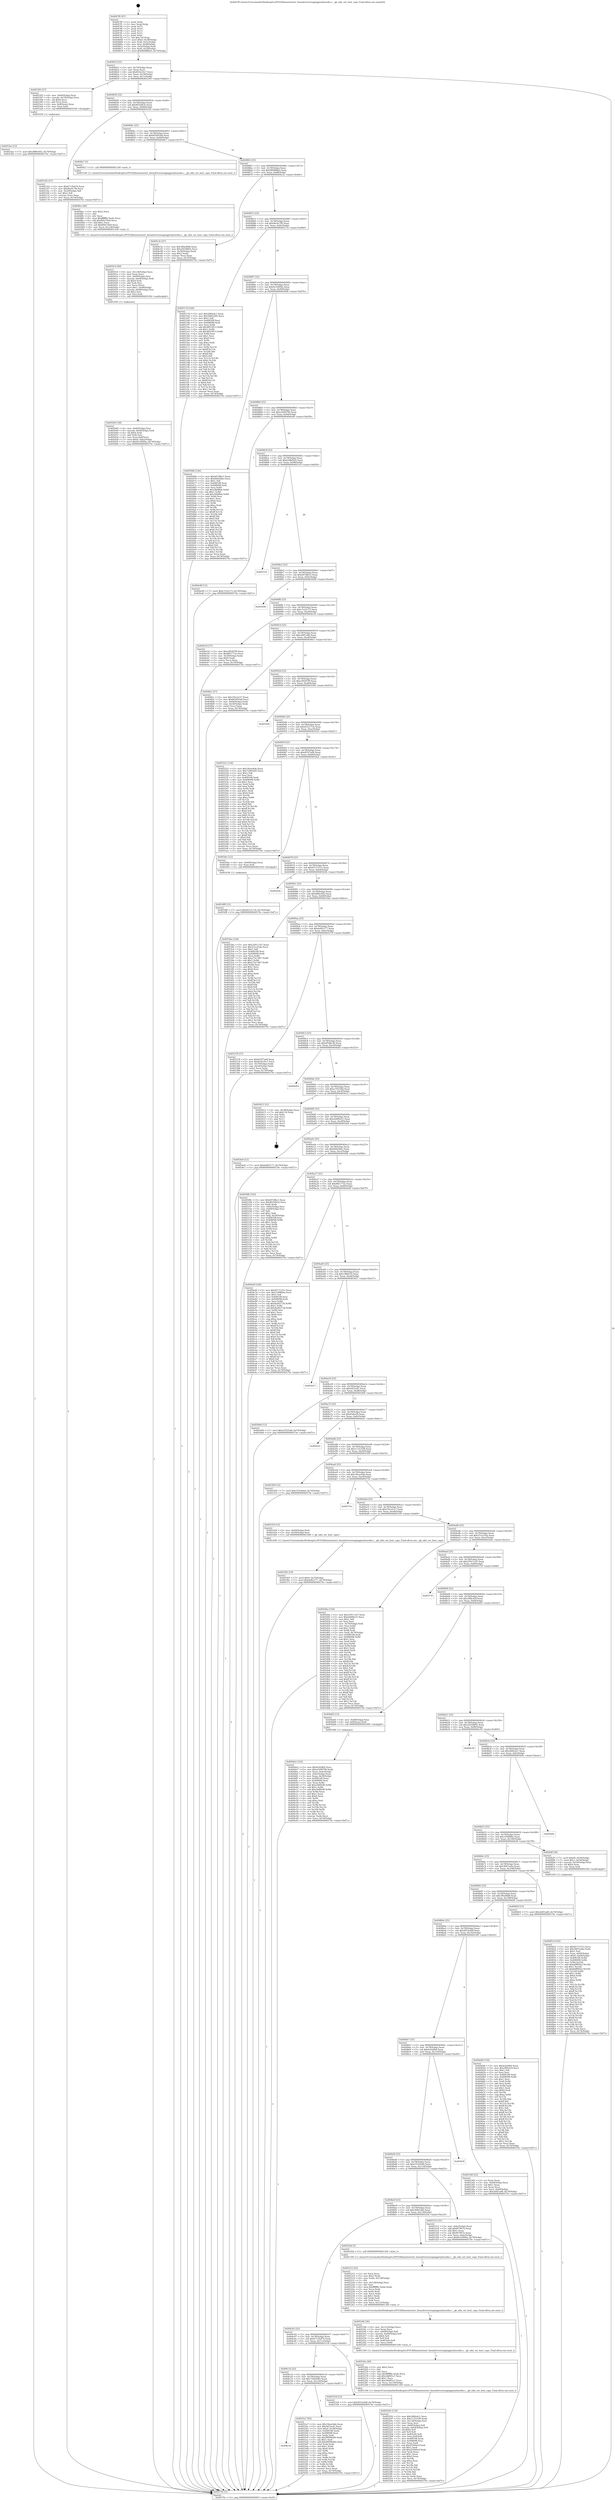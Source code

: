 digraph "0x4047f0" {
  label = "0x4047f0 (/mnt/c/Users/mathe/Desktop/tcc/POCII/binaries/extr_linuxdriversstaginggreybussdio.c__gb_sdio_set_host_caps_Final-ollvm.out::main(0))"
  labelloc = "t"
  node[shape=record]

  Entry [label="",width=0.3,height=0.3,shape=circle,fillcolor=black,style=filled]
  "0x40481f" [label="{
     0x40481f [23]\l
     | [instrs]\l
     &nbsp;&nbsp;0x40481f \<+3\>: mov -0x74(%rbp),%eax\l
     &nbsp;&nbsp;0x404822 \<+2\>: mov %eax,%ecx\l
     &nbsp;&nbsp;0x404824 \<+6\>: sub $0x816e35c7,%ecx\l
     &nbsp;&nbsp;0x40482a \<+3\>: mov %eax,-0x78(%rbp)\l
     &nbsp;&nbsp;0x40482d \<+3\>: mov %ecx,-0x7c(%rbp)\l
     &nbsp;&nbsp;0x404830 \<+6\>: je 0000000000405393 \<main+0xba3\>\l
  }"]
  "0x405393" [label="{
     0x405393 [27]\l
     | [instrs]\l
     &nbsp;&nbsp;0x405393 \<+4\>: mov -0x60(%rbp),%rax\l
     &nbsp;&nbsp;0x405397 \<+4\>: movslq -0x70(%rbp),%rcx\l
     &nbsp;&nbsp;0x40539b \<+4\>: shl $0x4,%rcx\l
     &nbsp;&nbsp;0x40539f \<+3\>: add %rcx,%rax\l
     &nbsp;&nbsp;0x4053a2 \<+4\>: mov 0x8(%rax),%rax\l
     &nbsp;&nbsp;0x4053a6 \<+3\>: mov %rax,%rdi\l
     &nbsp;&nbsp;0x4053a9 \<+5\>: call 0000000000401030 \<free@plt\>\l
     | [calls]\l
     &nbsp;&nbsp;0x401030 \{1\} (unknown)\l
  }"]
  "0x404836" [label="{
     0x404836 [22]\l
     | [instrs]\l
     &nbsp;&nbsp;0x404836 \<+5\>: jmp 000000000040483b \<main+0x4b\>\l
     &nbsp;&nbsp;0x40483b \<+3\>: mov -0x78(%rbp),%eax\l
     &nbsp;&nbsp;0x40483e \<+5\>: sub $0x8f32d63e,%eax\l
     &nbsp;&nbsp;0x404843 \<+3\>: mov %eax,-0x80(%rbp)\l
     &nbsp;&nbsp;0x404846 \<+6\>: je 0000000000405162 \<main+0x972\>\l
  }"]
  Exit [label="",width=0.3,height=0.3,shape=circle,fillcolor=black,style=filled,peripheries=2]
  "0x405162" [label="{
     0x405162 [27]\l
     | [instrs]\l
     &nbsp;&nbsp;0x405162 \<+5\>: mov $0x6715bd74,%eax\l
     &nbsp;&nbsp;0x405167 \<+5\>: mov $0x9bc0c7f6,%ecx\l
     &nbsp;&nbsp;0x40516c \<+3\>: mov -0x29(%rbp),%dl\l
     &nbsp;&nbsp;0x40516f \<+3\>: test $0x1,%dl\l
     &nbsp;&nbsp;0x405172 \<+3\>: cmovne %ecx,%eax\l
     &nbsp;&nbsp;0x405175 \<+3\>: mov %eax,-0x74(%rbp)\l
     &nbsp;&nbsp;0x405178 \<+5\>: jmp 000000000040576c \<main+0xf7c\>\l
  }"]
  "0x40484c" [label="{
     0x40484c [25]\l
     | [instrs]\l
     &nbsp;&nbsp;0x40484c \<+5\>: jmp 0000000000404851 \<main+0x61\>\l
     &nbsp;&nbsp;0x404851 \<+3\>: mov -0x78(%rbp),%eax\l
     &nbsp;&nbsp;0x404854 \<+5\>: sub $0x8f3491b8,%eax\l
     &nbsp;&nbsp;0x404859 \<+6\>: mov %eax,-0x84(%rbp)\l
     &nbsp;&nbsp;0x40485f \<+6\>: je 0000000000404fe7 \<main+0x7f7\>\l
  }"]
  "0x404c34" [label="{
     0x404c34\l
  }", style=dashed]
  "0x404fe7" [label="{
     0x404fe7 [5]\l
     | [instrs]\l
     &nbsp;&nbsp;0x404fe7 \<+5\>: call 0000000000401160 \<next_i\>\l
     | [calls]\l
     &nbsp;&nbsp;0x401160 \{1\} (/mnt/c/Users/mathe/Desktop/tcc/POCII/binaries/extr_linuxdriversstaginggreybussdio.c__gb_sdio_set_host_caps_Final-ollvm.out::next_i)\l
  }"]
  "0x404865" [label="{
     0x404865 [25]\l
     | [instrs]\l
     &nbsp;&nbsp;0x404865 \<+5\>: jmp 000000000040486a \<main+0x7a\>\l
     &nbsp;&nbsp;0x40486a \<+3\>: mov -0x78(%rbp),%eax\l
     &nbsp;&nbsp;0x40486d \<+5\>: sub $0x9b088bb3,%eax\l
     &nbsp;&nbsp;0x404872 \<+6\>: mov %eax,-0x88(%rbp)\l
     &nbsp;&nbsp;0x404878 \<+6\>: je 0000000000404c3e \<main+0x44e\>\l
  }"]
  "0x4055a7" [label="{
     0x4055a7 [95]\l
     | [instrs]\l
     &nbsp;&nbsp;0x4055a7 \<+5\>: mov $0x18eee9ab,%eax\l
     &nbsp;&nbsp;0x4055ac \<+5\>: mov $0x4425ed1,%ecx\l
     &nbsp;&nbsp;0x4055b1 \<+7\>: movl $0x0,-0x38(%rbp)\l
     &nbsp;&nbsp;0x4055b8 \<+7\>: mov 0x408108,%edx\l
     &nbsp;&nbsp;0x4055bf \<+7\>: mov 0x408098,%esi\l
     &nbsp;&nbsp;0x4055c6 \<+2\>: mov %edx,%edi\l
     &nbsp;&nbsp;0x4055c8 \<+6\>: sub $0x99996d40,%edi\l
     &nbsp;&nbsp;0x4055ce \<+3\>: sub $0x1,%edi\l
     &nbsp;&nbsp;0x4055d1 \<+6\>: add $0x99996d40,%edi\l
     &nbsp;&nbsp;0x4055d7 \<+3\>: imul %edi,%edx\l
     &nbsp;&nbsp;0x4055da \<+3\>: and $0x1,%edx\l
     &nbsp;&nbsp;0x4055dd \<+3\>: cmp $0x0,%edx\l
     &nbsp;&nbsp;0x4055e0 \<+4\>: sete %r8b\l
     &nbsp;&nbsp;0x4055e4 \<+3\>: cmp $0xa,%esi\l
     &nbsp;&nbsp;0x4055e7 \<+4\>: setl %r9b\l
     &nbsp;&nbsp;0x4055eb \<+3\>: mov %r8b,%r10b\l
     &nbsp;&nbsp;0x4055ee \<+3\>: and %r9b,%r10b\l
     &nbsp;&nbsp;0x4055f1 \<+3\>: xor %r9b,%r8b\l
     &nbsp;&nbsp;0x4055f4 \<+3\>: or %r8b,%r10b\l
     &nbsp;&nbsp;0x4055f7 \<+4\>: test $0x1,%r10b\l
     &nbsp;&nbsp;0x4055fb \<+3\>: cmovne %ecx,%eax\l
     &nbsp;&nbsp;0x4055fe \<+3\>: mov %eax,-0x74(%rbp)\l
     &nbsp;&nbsp;0x405601 \<+5\>: jmp 000000000040576c \<main+0xf7c\>\l
  }"]
  "0x404c3e" [label="{
     0x404c3e [27]\l
     | [instrs]\l
     &nbsp;&nbsp;0x404c3e \<+5\>: mov $0x3f9a98d8,%eax\l
     &nbsp;&nbsp;0x404c43 \<+5\>: mov $0x2d558605,%ecx\l
     &nbsp;&nbsp;0x404c48 \<+3\>: mov -0x34(%rbp),%edx\l
     &nbsp;&nbsp;0x404c4b \<+3\>: cmp $0x2,%edx\l
     &nbsp;&nbsp;0x404c4e \<+3\>: cmovne %ecx,%eax\l
     &nbsp;&nbsp;0x404c51 \<+3\>: mov %eax,-0x74(%rbp)\l
     &nbsp;&nbsp;0x404c54 \<+5\>: jmp 000000000040576c \<main+0xf7c\>\l
  }"]
  "0x40487e" [label="{
     0x40487e [25]\l
     | [instrs]\l
     &nbsp;&nbsp;0x40487e \<+5\>: jmp 0000000000404883 \<main+0x93\>\l
     &nbsp;&nbsp;0x404883 \<+3\>: mov -0x78(%rbp),%eax\l
     &nbsp;&nbsp;0x404886 \<+5\>: sub $0x9bc0c7f6,%eax\l
     &nbsp;&nbsp;0x40488b \<+6\>: mov %eax,-0x8c(%rbp)\l
     &nbsp;&nbsp;0x404891 \<+6\>: je 000000000040517d \<main+0x98d\>\l
  }"]
  "0x40576c" [label="{
     0x40576c [5]\l
     | [instrs]\l
     &nbsp;&nbsp;0x40576c \<+5\>: jmp 000000000040481f \<main+0x2f\>\l
  }"]
  "0x4047f0" [label="{
     0x4047f0 [47]\l
     | [instrs]\l
     &nbsp;&nbsp;0x4047f0 \<+1\>: push %rbp\l
     &nbsp;&nbsp;0x4047f1 \<+3\>: mov %rsp,%rbp\l
     &nbsp;&nbsp;0x4047f4 \<+2\>: push %r15\l
     &nbsp;&nbsp;0x4047f6 \<+2\>: push %r14\l
     &nbsp;&nbsp;0x4047f8 \<+2\>: push %r13\l
     &nbsp;&nbsp;0x4047fa \<+2\>: push %r12\l
     &nbsp;&nbsp;0x4047fc \<+1\>: push %rbx\l
     &nbsp;&nbsp;0x4047fd \<+7\>: sub $0x118,%rsp\l
     &nbsp;&nbsp;0x404804 \<+7\>: movl $0x0,-0x38(%rbp)\l
     &nbsp;&nbsp;0x40480b \<+3\>: mov %edi,-0x3c(%rbp)\l
     &nbsp;&nbsp;0x40480e \<+4\>: mov %rsi,-0x48(%rbp)\l
     &nbsp;&nbsp;0x404812 \<+3\>: mov -0x3c(%rbp),%edi\l
     &nbsp;&nbsp;0x404815 \<+3\>: mov %edi,-0x34(%rbp)\l
     &nbsp;&nbsp;0x404818 \<+7\>: movl $0x9b088bb3,-0x74(%rbp)\l
  }"]
  "0x4054f8" [label="{
     0x4054f8 [12]\l
     | [instrs]\l
     &nbsp;&nbsp;0x4054f8 \<+7\>: movl $0xd55317c4,-0x74(%rbp)\l
     &nbsp;&nbsp;0x4054ff \<+5\>: jmp 000000000040576c \<main+0xf7c\>\l
  }"]
  "0x40517d" [label="{
     0x40517d [144]\l
     | [instrs]\l
     &nbsp;&nbsp;0x40517d \<+5\>: mov $0x2fd0cdc1,%eax\l
     &nbsp;&nbsp;0x405182 \<+5\>: mov $0x5bfb52b0,%ecx\l
     &nbsp;&nbsp;0x405187 \<+2\>: mov $0x1,%dl\l
     &nbsp;&nbsp;0x405189 \<+7\>: mov 0x408108,%esi\l
     &nbsp;&nbsp;0x405190 \<+7\>: mov 0x408098,%edi\l
     &nbsp;&nbsp;0x405197 \<+3\>: mov %esi,%r8d\l
     &nbsp;&nbsp;0x40519a \<+7\>: add $0x4f010f13,%r8d\l
     &nbsp;&nbsp;0x4051a1 \<+4\>: sub $0x1,%r8d\l
     &nbsp;&nbsp;0x4051a5 \<+7\>: sub $0x4f010f13,%r8d\l
     &nbsp;&nbsp;0x4051ac \<+4\>: imul %r8d,%esi\l
     &nbsp;&nbsp;0x4051b0 \<+3\>: and $0x1,%esi\l
     &nbsp;&nbsp;0x4051b3 \<+3\>: cmp $0x0,%esi\l
     &nbsp;&nbsp;0x4051b6 \<+4\>: sete %r9b\l
     &nbsp;&nbsp;0x4051ba \<+3\>: cmp $0xa,%edi\l
     &nbsp;&nbsp;0x4051bd \<+4\>: setl %r10b\l
     &nbsp;&nbsp;0x4051c1 \<+3\>: mov %r9b,%r11b\l
     &nbsp;&nbsp;0x4051c4 \<+4\>: xor $0xff,%r11b\l
     &nbsp;&nbsp;0x4051c8 \<+3\>: mov %r10b,%bl\l
     &nbsp;&nbsp;0x4051cb \<+3\>: xor $0xff,%bl\l
     &nbsp;&nbsp;0x4051ce \<+3\>: xor $0x0,%dl\l
     &nbsp;&nbsp;0x4051d1 \<+3\>: mov %r11b,%r14b\l
     &nbsp;&nbsp;0x4051d4 \<+4\>: and $0x0,%r14b\l
     &nbsp;&nbsp;0x4051d8 \<+3\>: and %dl,%r9b\l
     &nbsp;&nbsp;0x4051db \<+3\>: mov %bl,%r15b\l
     &nbsp;&nbsp;0x4051de \<+4\>: and $0x0,%r15b\l
     &nbsp;&nbsp;0x4051e2 \<+3\>: and %dl,%r10b\l
     &nbsp;&nbsp;0x4051e5 \<+3\>: or %r9b,%r14b\l
     &nbsp;&nbsp;0x4051e8 \<+3\>: or %r10b,%r15b\l
     &nbsp;&nbsp;0x4051eb \<+3\>: xor %r15b,%r14b\l
     &nbsp;&nbsp;0x4051ee \<+3\>: or %bl,%r11b\l
     &nbsp;&nbsp;0x4051f1 \<+4\>: xor $0xff,%r11b\l
     &nbsp;&nbsp;0x4051f5 \<+3\>: or $0x0,%dl\l
     &nbsp;&nbsp;0x4051f8 \<+3\>: and %dl,%r11b\l
     &nbsp;&nbsp;0x4051fb \<+3\>: or %r11b,%r14b\l
     &nbsp;&nbsp;0x4051fe \<+4\>: test $0x1,%r14b\l
     &nbsp;&nbsp;0x405202 \<+3\>: cmovne %ecx,%eax\l
     &nbsp;&nbsp;0x405205 \<+3\>: mov %eax,-0x74(%rbp)\l
     &nbsp;&nbsp;0x405208 \<+5\>: jmp 000000000040576c \<main+0xf7c\>\l
  }"]
  "0x404897" [label="{
     0x404897 [25]\l
     | [instrs]\l
     &nbsp;&nbsp;0x404897 \<+5\>: jmp 000000000040489c \<main+0xac\>\l
     &nbsp;&nbsp;0x40489c \<+3\>: mov -0x78(%rbp),%eax\l
     &nbsp;&nbsp;0x40489f \<+5\>: sub $0x9e10999a,%eax\l
     &nbsp;&nbsp;0x4048a4 \<+6\>: mov %eax,-0x90(%rbp)\l
     &nbsp;&nbsp;0x4048aa \<+6\>: je 000000000040506b \<main+0x87b\>\l
  }"]
  "0x4053ae" [label="{
     0x4053ae [12]\l
     | [instrs]\l
     &nbsp;&nbsp;0x4053ae \<+7\>: movl $0xd8f6c692,-0x74(%rbp)\l
     &nbsp;&nbsp;0x4053b5 \<+5\>: jmp 000000000040576c \<main+0xf7c\>\l
  }"]
  "0x40506b" [label="{
     0x40506b [144]\l
     | [instrs]\l
     &nbsp;&nbsp;0x40506b \<+5\>: mov $0xb97dfbc3,%eax\l
     &nbsp;&nbsp;0x405070 \<+5\>: mov $0xf46b3bbc,%ecx\l
     &nbsp;&nbsp;0x405075 \<+2\>: mov $0x1,%dl\l
     &nbsp;&nbsp;0x405077 \<+7\>: mov 0x408108,%esi\l
     &nbsp;&nbsp;0x40507e \<+7\>: mov 0x408098,%edi\l
     &nbsp;&nbsp;0x405085 \<+3\>: mov %esi,%r8d\l
     &nbsp;&nbsp;0x405088 \<+7\>: sub $0x3bfd8b4,%r8d\l
     &nbsp;&nbsp;0x40508f \<+4\>: sub $0x1,%r8d\l
     &nbsp;&nbsp;0x405093 \<+7\>: add $0x3bfd8b4,%r8d\l
     &nbsp;&nbsp;0x40509a \<+4\>: imul %r8d,%esi\l
     &nbsp;&nbsp;0x40509e \<+3\>: and $0x1,%esi\l
     &nbsp;&nbsp;0x4050a1 \<+3\>: cmp $0x0,%esi\l
     &nbsp;&nbsp;0x4050a4 \<+4\>: sete %r9b\l
     &nbsp;&nbsp;0x4050a8 \<+3\>: cmp $0xa,%edi\l
     &nbsp;&nbsp;0x4050ab \<+4\>: setl %r10b\l
     &nbsp;&nbsp;0x4050af \<+3\>: mov %r9b,%r11b\l
     &nbsp;&nbsp;0x4050b2 \<+4\>: xor $0xff,%r11b\l
     &nbsp;&nbsp;0x4050b6 \<+3\>: mov %r10b,%bl\l
     &nbsp;&nbsp;0x4050b9 \<+3\>: xor $0xff,%bl\l
     &nbsp;&nbsp;0x4050bc \<+3\>: xor $0x0,%dl\l
     &nbsp;&nbsp;0x4050bf \<+3\>: mov %r11b,%r14b\l
     &nbsp;&nbsp;0x4050c2 \<+4\>: and $0x0,%r14b\l
     &nbsp;&nbsp;0x4050c6 \<+3\>: and %dl,%r9b\l
     &nbsp;&nbsp;0x4050c9 \<+3\>: mov %bl,%r15b\l
     &nbsp;&nbsp;0x4050cc \<+4\>: and $0x0,%r15b\l
     &nbsp;&nbsp;0x4050d0 \<+3\>: and %dl,%r10b\l
     &nbsp;&nbsp;0x4050d3 \<+3\>: or %r9b,%r14b\l
     &nbsp;&nbsp;0x4050d6 \<+3\>: or %r10b,%r15b\l
     &nbsp;&nbsp;0x4050d9 \<+3\>: xor %r15b,%r14b\l
     &nbsp;&nbsp;0x4050dc \<+3\>: or %bl,%r11b\l
     &nbsp;&nbsp;0x4050df \<+4\>: xor $0xff,%r11b\l
     &nbsp;&nbsp;0x4050e3 \<+3\>: or $0x0,%dl\l
     &nbsp;&nbsp;0x4050e6 \<+3\>: and %dl,%r11b\l
     &nbsp;&nbsp;0x4050e9 \<+3\>: or %r11b,%r14b\l
     &nbsp;&nbsp;0x4050ec \<+4\>: test $0x1,%r14b\l
     &nbsp;&nbsp;0x4050f0 \<+3\>: cmovne %ecx,%eax\l
     &nbsp;&nbsp;0x4050f3 \<+3\>: mov %eax,-0x74(%rbp)\l
     &nbsp;&nbsp;0x4050f6 \<+5\>: jmp 000000000040576c \<main+0xf7c\>\l
  }"]
  "0x4048b0" [label="{
     0x4048b0 [25]\l
     | [instrs]\l
     &nbsp;&nbsp;0x4048b0 \<+5\>: jmp 00000000004048b5 \<main+0xc5\>\l
     &nbsp;&nbsp;0x4048b5 \<+3\>: mov -0x78(%rbp),%eax\l
     &nbsp;&nbsp;0x4048b8 \<+5\>: sub $0xa1690790,%eax\l
     &nbsp;&nbsp;0x4048bd \<+6\>: mov %eax,-0x94(%rbp)\l
     &nbsp;&nbsp;0x4048c3 \<+6\>: je 0000000000404e48 \<main+0x658\>\l
  }"]
  "0x405365" [label="{
     0x405365 [19]\l
     | [instrs]\l
     &nbsp;&nbsp;0x405365 \<+7\>: movl $0x0,-0x70(%rbp)\l
     &nbsp;&nbsp;0x40536c \<+7\>: movl $0xdef63177,-0x74(%rbp)\l
     &nbsp;&nbsp;0x405373 \<+5\>: jmp 000000000040576c \<main+0xf7c\>\l
  }"]
  "0x404e48" [label="{
     0x404e48 [12]\l
     | [instrs]\l
     &nbsp;&nbsp;0x404e48 \<+7\>: movl $0xc7e22c73,-0x74(%rbp)\l
     &nbsp;&nbsp;0x404e4f \<+5\>: jmp 000000000040576c \<main+0xf7c\>\l
  }"]
  "0x4048c9" [label="{
     0x4048c9 [25]\l
     | [instrs]\l
     &nbsp;&nbsp;0x4048c9 \<+5\>: jmp 00000000004048ce \<main+0xde\>\l
     &nbsp;&nbsp;0x4048ce \<+3\>: mov -0x78(%rbp),%eax\l
     &nbsp;&nbsp;0x4048d1 \<+5\>: sub $0xb3dbf520,%eax\l
     &nbsp;&nbsp;0x4048d6 \<+6\>: mov %eax,-0x98(%rbp)\l
     &nbsp;&nbsp;0x4048dc \<+6\>: je 0000000000405510 \<main+0xd20\>\l
  }"]
  "0x404c1b" [label="{
     0x404c1b [25]\l
     | [instrs]\l
     &nbsp;&nbsp;0x404c1b \<+5\>: jmp 0000000000404c20 \<main+0x430\>\l
     &nbsp;&nbsp;0x404c20 \<+3\>: mov -0x78(%rbp),%eax\l
     &nbsp;&nbsp;0x404c23 \<+5\>: sub $0x72465b05,%eax\l
     &nbsp;&nbsp;0x404c28 \<+6\>: mov %eax,-0x120(%rbp)\l
     &nbsp;&nbsp;0x404c2e \<+6\>: je 00000000004055a7 \<main+0xdb7\>\l
  }"]
  "0x405510" [label="{
     0x405510\l
  }", style=dashed]
  "0x4048e2" [label="{
     0x4048e2 [25]\l
     | [instrs]\l
     &nbsp;&nbsp;0x4048e2 \<+5\>: jmp 00000000004048e7 \<main+0xf7\>\l
     &nbsp;&nbsp;0x4048e7 \<+3\>: mov -0x78(%rbp),%eax\l
     &nbsp;&nbsp;0x4048ea \<+5\>: sub $0xb97dfbc3,%eax\l
     &nbsp;&nbsp;0x4048ef \<+6\>: mov %eax,-0x9c(%rbp)\l
     &nbsp;&nbsp;0x4048f5 \<+6\>: je 0000000000405690 \<main+0xea0\>\l
  }"]
  "0x405334" [label="{
     0x405334 [12]\l
     | [instrs]\l
     &nbsp;&nbsp;0x405334 \<+7\>: movl $0x4953e0df,-0x74(%rbp)\l
     &nbsp;&nbsp;0x40533b \<+5\>: jmp 000000000040576c \<main+0xf7c\>\l
  }"]
  "0x405690" [label="{
     0x405690\l
  }", style=dashed]
  "0x4048fb" [label="{
     0x4048fb [25]\l
     | [instrs]\l
     &nbsp;&nbsp;0x4048fb \<+5\>: jmp 0000000000404900 \<main+0x110\>\l
     &nbsp;&nbsp;0x404900 \<+3\>: mov -0x78(%rbp),%eax\l
     &nbsp;&nbsp;0x404903 \<+5\>: sub $0xc7e22c73,%eax\l
     &nbsp;&nbsp;0x404908 \<+6\>: mov %eax,-0xa0(%rbp)\l
     &nbsp;&nbsp;0x40490e \<+6\>: je 0000000000404e54 \<main+0x664\>\l
  }"]
  "0x405292" [label="{
     0x405292 [119]\l
     | [instrs]\l
     &nbsp;&nbsp;0x405292 \<+5\>: mov $0x2fd0cdc1,%ecx\l
     &nbsp;&nbsp;0x405297 \<+5\>: mov $0x113521f8,%edx\l
     &nbsp;&nbsp;0x40529c \<+6\>: mov -0x130(%rbp),%esi\l
     &nbsp;&nbsp;0x4052a2 \<+3\>: imul %eax,%esi\l
     &nbsp;&nbsp;0x4052a5 \<+4\>: mov -0x60(%rbp),%r8\l
     &nbsp;&nbsp;0x4052a9 \<+4\>: movslq -0x64(%rbp),%r9\l
     &nbsp;&nbsp;0x4052ad \<+4\>: shl $0x4,%r9\l
     &nbsp;&nbsp;0x4052b1 \<+3\>: add %r9,%r8\l
     &nbsp;&nbsp;0x4052b4 \<+4\>: mov 0x8(%r8),%r8\l
     &nbsp;&nbsp;0x4052b8 \<+4\>: mov %esi,0x4(%r8)\l
     &nbsp;&nbsp;0x4052bc \<+7\>: mov 0x408108,%eax\l
     &nbsp;&nbsp;0x4052c3 \<+7\>: mov 0x408098,%esi\l
     &nbsp;&nbsp;0x4052ca \<+2\>: mov %eax,%edi\l
     &nbsp;&nbsp;0x4052cc \<+6\>: sub $0xd3560ecf,%edi\l
     &nbsp;&nbsp;0x4052d2 \<+3\>: sub $0x1,%edi\l
     &nbsp;&nbsp;0x4052d5 \<+6\>: add $0xd3560ecf,%edi\l
     &nbsp;&nbsp;0x4052db \<+3\>: imul %edi,%eax\l
     &nbsp;&nbsp;0x4052de \<+3\>: and $0x1,%eax\l
     &nbsp;&nbsp;0x4052e1 \<+3\>: cmp $0x0,%eax\l
     &nbsp;&nbsp;0x4052e4 \<+4\>: sete %r10b\l
     &nbsp;&nbsp;0x4052e8 \<+3\>: cmp $0xa,%esi\l
     &nbsp;&nbsp;0x4052eb \<+4\>: setl %r11b\l
     &nbsp;&nbsp;0x4052ef \<+3\>: mov %r10b,%bl\l
     &nbsp;&nbsp;0x4052f2 \<+3\>: and %r11b,%bl\l
     &nbsp;&nbsp;0x4052f5 \<+3\>: xor %r11b,%r10b\l
     &nbsp;&nbsp;0x4052f8 \<+3\>: or %r10b,%bl\l
     &nbsp;&nbsp;0x4052fb \<+3\>: test $0x1,%bl\l
     &nbsp;&nbsp;0x4052fe \<+3\>: cmovne %edx,%ecx\l
     &nbsp;&nbsp;0x405301 \<+3\>: mov %ecx,-0x74(%rbp)\l
     &nbsp;&nbsp;0x405304 \<+5\>: jmp 000000000040576c \<main+0xf7c\>\l
  }"]
  "0x404e54" [label="{
     0x404e54 [27]\l
     | [instrs]\l
     &nbsp;&nbsp;0x404e54 \<+5\>: mov $0xcd9287f9,%eax\l
     &nbsp;&nbsp;0x404e59 \<+5\>: mov $0xf661772c,%ecx\l
     &nbsp;&nbsp;0x404e5e \<+3\>: mov -0x30(%rbp),%edx\l
     &nbsp;&nbsp;0x404e61 \<+3\>: cmp $0x0,%edx\l
     &nbsp;&nbsp;0x404e64 \<+3\>: cmove %ecx,%eax\l
     &nbsp;&nbsp;0x404e67 \<+3\>: mov %eax,-0x74(%rbp)\l
     &nbsp;&nbsp;0x404e6a \<+5\>: jmp 000000000040576c \<main+0xf7c\>\l
  }"]
  "0x404914" [label="{
     0x404914 [25]\l
     | [instrs]\l
     &nbsp;&nbsp;0x404914 \<+5\>: jmp 0000000000404919 \<main+0x129\>\l
     &nbsp;&nbsp;0x404919 \<+3\>: mov -0x78(%rbp),%eax\l
     &nbsp;&nbsp;0x40491c \<+5\>: sub $0xcb6f1ad8,%eax\l
     &nbsp;&nbsp;0x404921 \<+6\>: mov %eax,-0xa4(%rbp)\l
     &nbsp;&nbsp;0x404927 \<+6\>: je 0000000000404fcc \<main+0x7dc\>\l
  }"]
  "0x40526a" [label="{
     0x40526a [40]\l
     | [instrs]\l
     &nbsp;&nbsp;0x40526a \<+5\>: mov $0x2,%ecx\l
     &nbsp;&nbsp;0x40526f \<+1\>: cltd\l
     &nbsp;&nbsp;0x405270 \<+2\>: idiv %ecx\l
     &nbsp;&nbsp;0x405272 \<+6\>: imul $0xfffffffe,%edx,%ecx\l
     &nbsp;&nbsp;0x405278 \<+6\>: sub $0x3dd9f1a7,%ecx\l
     &nbsp;&nbsp;0x40527e \<+3\>: add $0x1,%ecx\l
     &nbsp;&nbsp;0x405281 \<+6\>: add $0x3dd9f1a7,%ecx\l
     &nbsp;&nbsp;0x405287 \<+6\>: mov %ecx,-0x130(%rbp)\l
     &nbsp;&nbsp;0x40528d \<+5\>: call 0000000000401160 \<next_i\>\l
     | [calls]\l
     &nbsp;&nbsp;0x401160 \{1\} (/mnt/c/Users/mathe/Desktop/tcc/POCII/binaries/extr_linuxdriversstaginggreybussdio.c__gb_sdio_set_host_caps_Final-ollvm.out::next_i)\l
  }"]
  "0x404fcc" [label="{
     0x404fcc [27]\l
     | [instrs]\l
     &nbsp;&nbsp;0x404fcc \<+5\>: mov $0x191e2c57,%eax\l
     &nbsp;&nbsp;0x404fd1 \<+5\>: mov $0x8f3491b8,%ecx\l
     &nbsp;&nbsp;0x404fd6 \<+3\>: mov -0x64(%rbp),%edx\l
     &nbsp;&nbsp;0x404fd9 \<+3\>: cmp -0x54(%rbp),%edx\l
     &nbsp;&nbsp;0x404fdc \<+3\>: cmovl %ecx,%eax\l
     &nbsp;&nbsp;0x404fdf \<+3\>: mov %eax,-0x74(%rbp)\l
     &nbsp;&nbsp;0x404fe2 \<+5\>: jmp 000000000040576c \<main+0xf7c\>\l
  }"]
  "0x40492d" [label="{
     0x40492d [25]\l
     | [instrs]\l
     &nbsp;&nbsp;0x40492d \<+5\>: jmp 0000000000404932 \<main+0x142\>\l
     &nbsp;&nbsp;0x404932 \<+3\>: mov -0x78(%rbp),%eax\l
     &nbsp;&nbsp;0x404935 \<+5\>: sub $0xcd9287f9,%eax\l
     &nbsp;&nbsp;0x40493a \<+6\>: mov %eax,-0xa8(%rbp)\l
     &nbsp;&nbsp;0x404940 \<+6\>: je 0000000000405504 \<main+0xd14\>\l
  }"]
  "0x405246" [label="{
     0x405246 [36]\l
     | [instrs]\l
     &nbsp;&nbsp;0x405246 \<+6\>: mov -0x12c(%rbp),%ecx\l
     &nbsp;&nbsp;0x40524c \<+3\>: imul %eax,%ecx\l
     &nbsp;&nbsp;0x40524f \<+4\>: mov -0x60(%rbp),%r8\l
     &nbsp;&nbsp;0x405253 \<+4\>: movslq -0x64(%rbp),%r9\l
     &nbsp;&nbsp;0x405257 \<+4\>: shl $0x4,%r9\l
     &nbsp;&nbsp;0x40525b \<+3\>: add %r9,%r8\l
     &nbsp;&nbsp;0x40525e \<+4\>: mov 0x8(%r8),%r8\l
     &nbsp;&nbsp;0x405262 \<+3\>: mov %ecx,(%r8)\l
     &nbsp;&nbsp;0x405265 \<+5\>: call 0000000000401160 \<next_i\>\l
     | [calls]\l
     &nbsp;&nbsp;0x401160 \{1\} (/mnt/c/Users/mathe/Desktop/tcc/POCII/binaries/extr_linuxdriversstaginggreybussdio.c__gb_sdio_set_host_caps_Final-ollvm.out::next_i)\l
  }"]
  "0x405504" [label="{
     0x405504\l
  }", style=dashed]
  "0x404946" [label="{
     0x404946 [25]\l
     | [instrs]\l
     &nbsp;&nbsp;0x404946 \<+5\>: jmp 000000000040494b \<main+0x15b\>\l
     &nbsp;&nbsp;0x40494b \<+3\>: mov -0x78(%rbp),%eax\l
     &nbsp;&nbsp;0x40494e \<+5\>: sub $0xd55317c4,%eax\l
     &nbsp;&nbsp;0x404953 \<+6\>: mov %eax,-0xac(%rbp)\l
     &nbsp;&nbsp;0x404959 \<+6\>: je 0000000000405521 \<main+0xd31\>\l
  }"]
  "0x405212" [label="{
     0x405212 [52]\l
     | [instrs]\l
     &nbsp;&nbsp;0x405212 \<+2\>: xor %ecx,%ecx\l
     &nbsp;&nbsp;0x405214 \<+5\>: mov $0x2,%edx\l
     &nbsp;&nbsp;0x405219 \<+6\>: mov %edx,-0x128(%rbp)\l
     &nbsp;&nbsp;0x40521f \<+1\>: cltd\l
     &nbsp;&nbsp;0x405220 \<+6\>: mov -0x128(%rbp),%esi\l
     &nbsp;&nbsp;0x405226 \<+2\>: idiv %esi\l
     &nbsp;&nbsp;0x405228 \<+6\>: imul $0xfffffffe,%edx,%edx\l
     &nbsp;&nbsp;0x40522e \<+2\>: mov %ecx,%edi\l
     &nbsp;&nbsp;0x405230 \<+2\>: sub %edx,%edi\l
     &nbsp;&nbsp;0x405232 \<+2\>: mov %ecx,%edx\l
     &nbsp;&nbsp;0x405234 \<+3\>: sub $0x1,%edx\l
     &nbsp;&nbsp;0x405237 \<+2\>: add %edx,%edi\l
     &nbsp;&nbsp;0x405239 \<+2\>: sub %edi,%ecx\l
     &nbsp;&nbsp;0x40523b \<+6\>: mov %ecx,-0x12c(%rbp)\l
     &nbsp;&nbsp;0x405241 \<+5\>: call 0000000000401160 \<next_i\>\l
     | [calls]\l
     &nbsp;&nbsp;0x401160 \{1\} (/mnt/c/Users/mathe/Desktop/tcc/POCII/binaries/extr_linuxdriversstaginggreybussdio.c__gb_sdio_set_host_caps_Final-ollvm.out::next_i)\l
  }"]
  "0x405521" [label="{
     0x405521 [134]\l
     | [instrs]\l
     &nbsp;&nbsp;0x405521 \<+5\>: mov $0x18eee9ab,%eax\l
     &nbsp;&nbsp;0x405526 \<+5\>: mov $0x72465b05,%ecx\l
     &nbsp;&nbsp;0x40552b \<+2\>: mov $0x1,%dl\l
     &nbsp;&nbsp;0x40552d \<+2\>: xor %esi,%esi\l
     &nbsp;&nbsp;0x40552f \<+7\>: mov 0x408108,%edi\l
     &nbsp;&nbsp;0x405536 \<+8\>: mov 0x408098,%r8d\l
     &nbsp;&nbsp;0x40553e \<+3\>: sub $0x1,%esi\l
     &nbsp;&nbsp;0x405541 \<+3\>: mov %edi,%r9d\l
     &nbsp;&nbsp;0x405544 \<+3\>: add %esi,%r9d\l
     &nbsp;&nbsp;0x405547 \<+4\>: imul %r9d,%edi\l
     &nbsp;&nbsp;0x40554b \<+3\>: and $0x1,%edi\l
     &nbsp;&nbsp;0x40554e \<+3\>: cmp $0x0,%edi\l
     &nbsp;&nbsp;0x405551 \<+4\>: sete %r10b\l
     &nbsp;&nbsp;0x405555 \<+4\>: cmp $0xa,%r8d\l
     &nbsp;&nbsp;0x405559 \<+4\>: setl %r11b\l
     &nbsp;&nbsp;0x40555d \<+3\>: mov %r10b,%bl\l
     &nbsp;&nbsp;0x405560 \<+3\>: xor $0xff,%bl\l
     &nbsp;&nbsp;0x405563 \<+3\>: mov %r11b,%r14b\l
     &nbsp;&nbsp;0x405566 \<+4\>: xor $0xff,%r14b\l
     &nbsp;&nbsp;0x40556a \<+3\>: xor $0x0,%dl\l
     &nbsp;&nbsp;0x40556d \<+3\>: mov %bl,%r15b\l
     &nbsp;&nbsp;0x405570 \<+4\>: and $0x0,%r15b\l
     &nbsp;&nbsp;0x405574 \<+3\>: and %dl,%r10b\l
     &nbsp;&nbsp;0x405577 \<+3\>: mov %r14b,%r12b\l
     &nbsp;&nbsp;0x40557a \<+4\>: and $0x0,%r12b\l
     &nbsp;&nbsp;0x40557e \<+3\>: and %dl,%r11b\l
     &nbsp;&nbsp;0x405581 \<+3\>: or %r10b,%r15b\l
     &nbsp;&nbsp;0x405584 \<+3\>: or %r11b,%r12b\l
     &nbsp;&nbsp;0x405587 \<+3\>: xor %r12b,%r15b\l
     &nbsp;&nbsp;0x40558a \<+3\>: or %r14b,%bl\l
     &nbsp;&nbsp;0x40558d \<+3\>: xor $0xff,%bl\l
     &nbsp;&nbsp;0x405590 \<+3\>: or $0x0,%dl\l
     &nbsp;&nbsp;0x405593 \<+2\>: and %dl,%bl\l
     &nbsp;&nbsp;0x405595 \<+3\>: or %bl,%r15b\l
     &nbsp;&nbsp;0x405598 \<+4\>: test $0x1,%r15b\l
     &nbsp;&nbsp;0x40559c \<+3\>: cmovne %ecx,%eax\l
     &nbsp;&nbsp;0x40559f \<+3\>: mov %eax,-0x74(%rbp)\l
     &nbsp;&nbsp;0x4055a2 \<+5\>: jmp 000000000040576c \<main+0xf7c\>\l
  }"]
  "0x40495f" [label="{
     0x40495f [25]\l
     | [instrs]\l
     &nbsp;&nbsp;0x40495f \<+5\>: jmp 0000000000404964 \<main+0x174\>\l
     &nbsp;&nbsp;0x404964 \<+3\>: mov -0x78(%rbp),%eax\l
     &nbsp;&nbsp;0x404967 \<+5\>: sub $0xd55f7ad4,%eax\l
     &nbsp;&nbsp;0x40496c \<+6\>: mov %eax,-0xb0(%rbp)\l
     &nbsp;&nbsp;0x404972 \<+6\>: je 00000000004054ec \<main+0xcfc\>\l
  }"]
  "0x404c02" [label="{
     0x404c02 [25]\l
     | [instrs]\l
     &nbsp;&nbsp;0x404c02 \<+5\>: jmp 0000000000404c07 \<main+0x417\>\l
     &nbsp;&nbsp;0x404c07 \<+3\>: mov -0x78(%rbp),%eax\l
     &nbsp;&nbsp;0x404c0a \<+5\>: sub $0x6715bd74,%eax\l
     &nbsp;&nbsp;0x404c0f \<+6\>: mov %eax,-0x11c(%rbp)\l
     &nbsp;&nbsp;0x404c15 \<+6\>: je 0000000000405334 \<main+0xb44\>\l
  }"]
  "0x4054ec" [label="{
     0x4054ec [12]\l
     | [instrs]\l
     &nbsp;&nbsp;0x4054ec \<+4\>: mov -0x60(%rbp),%rax\l
     &nbsp;&nbsp;0x4054f0 \<+3\>: mov %rax,%rdi\l
     &nbsp;&nbsp;0x4054f3 \<+5\>: call 0000000000401030 \<free@plt\>\l
     | [calls]\l
     &nbsp;&nbsp;0x401030 \{1\} (unknown)\l
  }"]
  "0x404978" [label="{
     0x404978 [25]\l
     | [instrs]\l
     &nbsp;&nbsp;0x404978 \<+5\>: jmp 000000000040497d \<main+0x18d\>\l
     &nbsp;&nbsp;0x40497d \<+3\>: mov -0x78(%rbp),%eax\l
     &nbsp;&nbsp;0x404980 \<+5\>: sub $0xd5715312,%eax\l
     &nbsp;&nbsp;0x404985 \<+6\>: mov %eax,-0xb4(%rbp)\l
     &nbsp;&nbsp;0x40498b \<+6\>: je 000000000040565b \<main+0xe6b\>\l
  }"]
  "0x40520d" [label="{
     0x40520d [5]\l
     | [instrs]\l
     &nbsp;&nbsp;0x40520d \<+5\>: call 0000000000401160 \<next_i\>\l
     | [calls]\l
     &nbsp;&nbsp;0x401160 \{1\} (/mnt/c/Users/mathe/Desktop/tcc/POCII/binaries/extr_linuxdriversstaginggreybussdio.c__gb_sdio_set_host_caps_Final-ollvm.out::next_i)\l
  }"]
  "0x40565b" [label="{
     0x40565b\l
  }", style=dashed]
  "0x404991" [label="{
     0x404991 [25]\l
     | [instrs]\l
     &nbsp;&nbsp;0x404991 \<+5\>: jmp 0000000000404996 \<main+0x1a6\>\l
     &nbsp;&nbsp;0x404996 \<+3\>: mov -0x78(%rbp),%eax\l
     &nbsp;&nbsp;0x404999 \<+5\>: sub $0xd8f6c692,%eax\l
     &nbsp;&nbsp;0x40499e \<+6\>: mov %eax,-0xb8(%rbp)\l
     &nbsp;&nbsp;0x4049a4 \<+6\>: je 00000000004053ba \<main+0xbca\>\l
  }"]
  "0x404be9" [label="{
     0x404be9 [25]\l
     | [instrs]\l
     &nbsp;&nbsp;0x404be9 \<+5\>: jmp 0000000000404bee \<main+0x3fe\>\l
     &nbsp;&nbsp;0x404bee \<+3\>: mov -0x78(%rbp),%eax\l
     &nbsp;&nbsp;0x404bf1 \<+5\>: sub $0x5bfb52b0,%eax\l
     &nbsp;&nbsp;0x404bf6 \<+6\>: mov %eax,-0x118(%rbp)\l
     &nbsp;&nbsp;0x404bfc \<+6\>: je 000000000040520d \<main+0xa1d\>\l
  }"]
  "0x4053ba" [label="{
     0x4053ba [144]\l
     | [instrs]\l
     &nbsp;&nbsp;0x4053ba \<+5\>: mov $0x259111d7,%eax\l
     &nbsp;&nbsp;0x4053bf \<+5\>: mov $0x251e25da,%ecx\l
     &nbsp;&nbsp;0x4053c4 \<+2\>: mov $0x1,%dl\l
     &nbsp;&nbsp;0x4053c6 \<+7\>: mov 0x408108,%esi\l
     &nbsp;&nbsp;0x4053cd \<+7\>: mov 0x408098,%edi\l
     &nbsp;&nbsp;0x4053d4 \<+3\>: mov %esi,%r8d\l
     &nbsp;&nbsp;0x4053d7 \<+7\>: add $0xa75e7d07,%r8d\l
     &nbsp;&nbsp;0x4053de \<+4\>: sub $0x1,%r8d\l
     &nbsp;&nbsp;0x4053e2 \<+7\>: sub $0xa75e7d07,%r8d\l
     &nbsp;&nbsp;0x4053e9 \<+4\>: imul %r8d,%esi\l
     &nbsp;&nbsp;0x4053ed \<+3\>: and $0x1,%esi\l
     &nbsp;&nbsp;0x4053f0 \<+3\>: cmp $0x0,%esi\l
     &nbsp;&nbsp;0x4053f3 \<+4\>: sete %r9b\l
     &nbsp;&nbsp;0x4053f7 \<+3\>: cmp $0xa,%edi\l
     &nbsp;&nbsp;0x4053fa \<+4\>: setl %r10b\l
     &nbsp;&nbsp;0x4053fe \<+3\>: mov %r9b,%r11b\l
     &nbsp;&nbsp;0x405401 \<+4\>: xor $0xff,%r11b\l
     &nbsp;&nbsp;0x405405 \<+3\>: mov %r10b,%bl\l
     &nbsp;&nbsp;0x405408 \<+3\>: xor $0xff,%bl\l
     &nbsp;&nbsp;0x40540b \<+3\>: xor $0x0,%dl\l
     &nbsp;&nbsp;0x40540e \<+3\>: mov %r11b,%r14b\l
     &nbsp;&nbsp;0x405411 \<+4\>: and $0x0,%r14b\l
     &nbsp;&nbsp;0x405415 \<+3\>: and %dl,%r9b\l
     &nbsp;&nbsp;0x405418 \<+3\>: mov %bl,%r15b\l
     &nbsp;&nbsp;0x40541b \<+4\>: and $0x0,%r15b\l
     &nbsp;&nbsp;0x40541f \<+3\>: and %dl,%r10b\l
     &nbsp;&nbsp;0x405422 \<+3\>: or %r9b,%r14b\l
     &nbsp;&nbsp;0x405425 \<+3\>: or %r10b,%r15b\l
     &nbsp;&nbsp;0x405428 \<+3\>: xor %r15b,%r14b\l
     &nbsp;&nbsp;0x40542b \<+3\>: or %bl,%r11b\l
     &nbsp;&nbsp;0x40542e \<+4\>: xor $0xff,%r11b\l
     &nbsp;&nbsp;0x405432 \<+3\>: or $0x0,%dl\l
     &nbsp;&nbsp;0x405435 \<+3\>: and %dl,%r11b\l
     &nbsp;&nbsp;0x405438 \<+3\>: or %r11b,%r14b\l
     &nbsp;&nbsp;0x40543b \<+4\>: test $0x1,%r14b\l
     &nbsp;&nbsp;0x40543f \<+3\>: cmovne %ecx,%eax\l
     &nbsp;&nbsp;0x405442 \<+3\>: mov %eax,-0x74(%rbp)\l
     &nbsp;&nbsp;0x405445 \<+5\>: jmp 000000000040576c \<main+0xf7c\>\l
  }"]
  "0x4049aa" [label="{
     0x4049aa [25]\l
     | [instrs]\l
     &nbsp;&nbsp;0x4049aa \<+5\>: jmp 00000000004049af \<main+0x1bf\>\l
     &nbsp;&nbsp;0x4049af \<+3\>: mov -0x78(%rbp),%eax\l
     &nbsp;&nbsp;0x4049b2 \<+5\>: sub $0xdef63177,%eax\l
     &nbsp;&nbsp;0x4049b7 \<+6\>: mov %eax,-0xbc(%rbp)\l
     &nbsp;&nbsp;0x4049bd \<+6\>: je 0000000000405378 \<main+0xb88\>\l
  }"]
  "0x405315" [label="{
     0x405315 [31]\l
     | [instrs]\l
     &nbsp;&nbsp;0x405315 \<+3\>: mov -0x6c(%rbp),%eax\l
     &nbsp;&nbsp;0x405318 \<+5\>: add $0xf67967a,%eax\l
     &nbsp;&nbsp;0x40531d \<+3\>: add $0x1,%eax\l
     &nbsp;&nbsp;0x405320 \<+5\>: sub $0xf67967a,%eax\l
     &nbsp;&nbsp;0x405325 \<+3\>: mov %eax,-0x6c(%rbp)\l
     &nbsp;&nbsp;0x405328 \<+7\>: movl $0x9e10999a,-0x74(%rbp)\l
     &nbsp;&nbsp;0x40532f \<+5\>: jmp 000000000040576c \<main+0xf7c\>\l
  }"]
  "0x405378" [label="{
     0x405378 [27]\l
     | [instrs]\l
     &nbsp;&nbsp;0x405378 \<+5\>: mov $0xd55f7ad4,%eax\l
     &nbsp;&nbsp;0x40537d \<+5\>: mov $0x816e35c7,%ecx\l
     &nbsp;&nbsp;0x405382 \<+3\>: mov -0x70(%rbp),%edx\l
     &nbsp;&nbsp;0x405385 \<+3\>: cmp -0x54(%rbp),%edx\l
     &nbsp;&nbsp;0x405388 \<+3\>: cmovl %ecx,%eax\l
     &nbsp;&nbsp;0x40538b \<+3\>: mov %eax,-0x74(%rbp)\l
     &nbsp;&nbsp;0x40538e \<+5\>: jmp 000000000040576c \<main+0xf7c\>\l
  }"]
  "0x4049c3" [label="{
     0x4049c3 [25]\l
     | [instrs]\l
     &nbsp;&nbsp;0x4049c3 \<+5\>: jmp 00000000004049c8 \<main+0x1d8\>\l
     &nbsp;&nbsp;0x4049c8 \<+3\>: mov -0x78(%rbp),%eax\l
     &nbsp;&nbsp;0x4049cb \<+5\>: sub $0xdf3dbc36,%eax\l
     &nbsp;&nbsp;0x4049d0 \<+6\>: mov %eax,-0xc0(%rbp)\l
     &nbsp;&nbsp;0x4049d6 \<+6\>: je 0000000000404d43 \<main+0x553\>\l
  }"]
  "0x404bd0" [label="{
     0x404bd0 [25]\l
     | [instrs]\l
     &nbsp;&nbsp;0x404bd0 \<+5\>: jmp 0000000000404bd5 \<main+0x3e5\>\l
     &nbsp;&nbsp;0x404bd5 \<+3\>: mov -0x78(%rbp),%eax\l
     &nbsp;&nbsp;0x404bd8 \<+5\>: sub $0x533c9e64,%eax\l
     &nbsp;&nbsp;0x404bdd \<+6\>: mov %eax,-0x114(%rbp)\l
     &nbsp;&nbsp;0x404be3 \<+6\>: je 0000000000405315 \<main+0xb25\>\l
  }"]
  "0x404d43" [label="{
     0x404d43\l
  }", style=dashed]
  "0x4049dc" [label="{
     0x4049dc [25]\l
     | [instrs]\l
     &nbsp;&nbsp;0x4049dc \<+5\>: jmp 00000000004049e1 \<main+0x1f1\>\l
     &nbsp;&nbsp;0x4049e1 \<+3\>: mov -0x78(%rbp),%eax\l
     &nbsp;&nbsp;0x4049e4 \<+5\>: sub $0xe1f525dd,%eax\l
     &nbsp;&nbsp;0x4049e9 \<+6\>: mov %eax,-0xc4(%rbp)\l
     &nbsp;&nbsp;0x4049ef \<+6\>: je 0000000000405612 \<main+0xe22\>\l
  }"]
  "0x40563f" [label="{
     0x40563f\l
  }", style=dashed]
  "0x405612" [label="{
     0x405612 [21]\l
     | [instrs]\l
     &nbsp;&nbsp;0x405612 \<+3\>: mov -0x38(%rbp),%eax\l
     &nbsp;&nbsp;0x405615 \<+7\>: add $0x118,%rsp\l
     &nbsp;&nbsp;0x40561c \<+1\>: pop %rbx\l
     &nbsp;&nbsp;0x40561d \<+2\>: pop %r12\l
     &nbsp;&nbsp;0x40561f \<+2\>: pop %r13\l
     &nbsp;&nbsp;0x405621 \<+2\>: pop %r14\l
     &nbsp;&nbsp;0x405623 \<+2\>: pop %r15\l
     &nbsp;&nbsp;0x405625 \<+1\>: pop %rbp\l
     &nbsp;&nbsp;0x405626 \<+1\>: ret\l
  }"]
  "0x4049f5" [label="{
     0x4049f5 [25]\l
     | [instrs]\l
     &nbsp;&nbsp;0x4049f5 \<+5\>: jmp 00000000004049fa \<main+0x20a\>\l
     &nbsp;&nbsp;0x4049fa \<+3\>: mov -0x78(%rbp),%eax\l
     &nbsp;&nbsp;0x4049fd \<+5\>: sub $0xeb489a31,%eax\l
     &nbsp;&nbsp;0x404a02 \<+6\>: mov %eax,-0xc8(%rbp)\l
     &nbsp;&nbsp;0x404a08 \<+6\>: je 00000000004054e0 \<main+0xcf0\>\l
  }"]
  "0x404bb7" [label="{
     0x404bb7 [25]\l
     | [instrs]\l
     &nbsp;&nbsp;0x404bb7 \<+5\>: jmp 0000000000404bbc \<main+0x3cc\>\l
     &nbsp;&nbsp;0x404bbc \<+3\>: mov -0x78(%rbp),%eax\l
     &nbsp;&nbsp;0x404bbf \<+5\>: sub $0x4cfcbf64,%eax\l
     &nbsp;&nbsp;0x404bc4 \<+6\>: mov %eax,-0x110(%rbp)\l
     &nbsp;&nbsp;0x404bca \<+6\>: je 000000000040563f \<main+0xe4f\>\l
  }"]
  "0x4054e0" [label="{
     0x4054e0 [12]\l
     | [instrs]\l
     &nbsp;&nbsp;0x4054e0 \<+7\>: movl $0xdef63177,-0x74(%rbp)\l
     &nbsp;&nbsp;0x4054e7 \<+5\>: jmp 000000000040576c \<main+0xf7c\>\l
  }"]
  "0x404a0e" [label="{
     0x404a0e [25]\l
     | [instrs]\l
     &nbsp;&nbsp;0x404a0e \<+5\>: jmp 0000000000404a13 \<main+0x223\>\l
     &nbsp;&nbsp;0x404a13 \<+3\>: mov -0x78(%rbp),%eax\l
     &nbsp;&nbsp;0x404a16 \<+5\>: sub $0xf46b3bbc,%eax\l
     &nbsp;&nbsp;0x404a1b \<+6\>: mov %eax,-0xcc(%rbp)\l
     &nbsp;&nbsp;0x404a21 \<+6\>: je 00000000004050fb \<main+0x90b\>\l
  }"]
  "0x405340" [label="{
     0x405340 [25]\l
     | [instrs]\l
     &nbsp;&nbsp;0x405340 \<+2\>: xor %eax,%eax\l
     &nbsp;&nbsp;0x405342 \<+3\>: mov -0x64(%rbp),%ecx\l
     &nbsp;&nbsp;0x405345 \<+3\>: sub $0x1,%eax\l
     &nbsp;&nbsp;0x405348 \<+2\>: sub %eax,%ecx\l
     &nbsp;&nbsp;0x40534a \<+3\>: mov %ecx,-0x64(%rbp)\l
     &nbsp;&nbsp;0x40534d \<+7\>: movl $0xcb6f1ad8,-0x74(%rbp)\l
     &nbsp;&nbsp;0x405354 \<+5\>: jmp 000000000040576c \<main+0xf7c\>\l
  }"]
  "0x4050fb" [label="{
     0x4050fb [103]\l
     | [instrs]\l
     &nbsp;&nbsp;0x4050fb \<+5\>: mov $0xb97dfbc3,%eax\l
     &nbsp;&nbsp;0x405100 \<+5\>: mov $0x8f32d63e,%ecx\l
     &nbsp;&nbsp;0x405105 \<+2\>: xor %edx,%edx\l
     &nbsp;&nbsp;0x405107 \<+3\>: mov -0x6c(%rbp),%esi\l
     &nbsp;&nbsp;0x40510a \<+3\>: cmp -0x68(%rbp),%esi\l
     &nbsp;&nbsp;0x40510d \<+4\>: setl %dil\l
     &nbsp;&nbsp;0x405111 \<+4\>: and $0x1,%dil\l
     &nbsp;&nbsp;0x405115 \<+4\>: mov %dil,-0x29(%rbp)\l
     &nbsp;&nbsp;0x405119 \<+7\>: mov 0x408108,%esi\l
     &nbsp;&nbsp;0x405120 \<+8\>: mov 0x408098,%r8d\l
     &nbsp;&nbsp;0x405128 \<+3\>: sub $0x1,%edx\l
     &nbsp;&nbsp;0x40512b \<+3\>: mov %esi,%r9d\l
     &nbsp;&nbsp;0x40512e \<+3\>: add %edx,%r9d\l
     &nbsp;&nbsp;0x405131 \<+4\>: imul %r9d,%esi\l
     &nbsp;&nbsp;0x405135 \<+3\>: and $0x1,%esi\l
     &nbsp;&nbsp;0x405138 \<+3\>: cmp $0x0,%esi\l
     &nbsp;&nbsp;0x40513b \<+4\>: sete %dil\l
     &nbsp;&nbsp;0x40513f \<+4\>: cmp $0xa,%r8d\l
     &nbsp;&nbsp;0x405143 \<+4\>: setl %r10b\l
     &nbsp;&nbsp;0x405147 \<+3\>: mov %dil,%r11b\l
     &nbsp;&nbsp;0x40514a \<+3\>: and %r10b,%r11b\l
     &nbsp;&nbsp;0x40514d \<+3\>: xor %r10b,%dil\l
     &nbsp;&nbsp;0x405150 \<+3\>: or %dil,%r11b\l
     &nbsp;&nbsp;0x405153 \<+4\>: test $0x1,%r11b\l
     &nbsp;&nbsp;0x405157 \<+3\>: cmovne %ecx,%eax\l
     &nbsp;&nbsp;0x40515a \<+3\>: mov %eax,-0x74(%rbp)\l
     &nbsp;&nbsp;0x40515d \<+5\>: jmp 000000000040576c \<main+0xf7c\>\l
  }"]
  "0x404a27" [label="{
     0x404a27 [25]\l
     | [instrs]\l
     &nbsp;&nbsp;0x404a27 \<+5\>: jmp 0000000000404a2c \<main+0x23c\>\l
     &nbsp;&nbsp;0x404a2c \<+3\>: mov -0x78(%rbp),%eax\l
     &nbsp;&nbsp;0x404a2f \<+5\>: sub $0xf661772c,%eax\l
     &nbsp;&nbsp;0x404a34 \<+6\>: mov %eax,-0xd0(%rbp)\l
     &nbsp;&nbsp;0x404a3a \<+6\>: je 0000000000404e6f \<main+0x67f\>\l
  }"]
  "0x405045" [label="{
     0x405045 [38]\l
     | [instrs]\l
     &nbsp;&nbsp;0x405045 \<+4\>: mov -0x60(%rbp),%rsi\l
     &nbsp;&nbsp;0x405049 \<+4\>: movslq -0x64(%rbp),%rdi\l
     &nbsp;&nbsp;0x40504d \<+4\>: shl $0x4,%rdi\l
     &nbsp;&nbsp;0x405051 \<+3\>: add %rdi,%rsi\l
     &nbsp;&nbsp;0x405054 \<+4\>: mov %rax,0x8(%rsi)\l
     &nbsp;&nbsp;0x405058 \<+7\>: movl $0x0,-0x6c(%rbp)\l
     &nbsp;&nbsp;0x40505f \<+7\>: movl $0x9e10999a,-0x74(%rbp)\l
     &nbsp;&nbsp;0x405066 \<+5\>: jmp 000000000040576c \<main+0xf7c\>\l
  }"]
  "0x404e6f" [label="{
     0x404e6f [144]\l
     | [instrs]\l
     &nbsp;&nbsp;0x404e6f \<+5\>: mov $0xd5715312,%eax\l
     &nbsp;&nbsp;0x404e74 \<+5\>: mov $0x3189f6ba,%ecx\l
     &nbsp;&nbsp;0x404e79 \<+2\>: mov $0x1,%dl\l
     &nbsp;&nbsp;0x404e7b \<+7\>: mov 0x408108,%esi\l
     &nbsp;&nbsp;0x404e82 \<+7\>: mov 0x408098,%edi\l
     &nbsp;&nbsp;0x404e89 \<+3\>: mov %esi,%r8d\l
     &nbsp;&nbsp;0x404e8c \<+7\>: sub $0x8a04273d,%r8d\l
     &nbsp;&nbsp;0x404e93 \<+4\>: sub $0x1,%r8d\l
     &nbsp;&nbsp;0x404e97 \<+7\>: add $0x8a04273d,%r8d\l
     &nbsp;&nbsp;0x404e9e \<+4\>: imul %r8d,%esi\l
     &nbsp;&nbsp;0x404ea2 \<+3\>: and $0x1,%esi\l
     &nbsp;&nbsp;0x404ea5 \<+3\>: cmp $0x0,%esi\l
     &nbsp;&nbsp;0x404ea8 \<+4\>: sete %r9b\l
     &nbsp;&nbsp;0x404eac \<+3\>: cmp $0xa,%edi\l
     &nbsp;&nbsp;0x404eaf \<+4\>: setl %r10b\l
     &nbsp;&nbsp;0x404eb3 \<+3\>: mov %r9b,%r11b\l
     &nbsp;&nbsp;0x404eb6 \<+4\>: xor $0xff,%r11b\l
     &nbsp;&nbsp;0x404eba \<+3\>: mov %r10b,%bl\l
     &nbsp;&nbsp;0x404ebd \<+3\>: xor $0xff,%bl\l
     &nbsp;&nbsp;0x404ec0 \<+3\>: xor $0x0,%dl\l
     &nbsp;&nbsp;0x404ec3 \<+3\>: mov %r11b,%r14b\l
     &nbsp;&nbsp;0x404ec6 \<+4\>: and $0x0,%r14b\l
     &nbsp;&nbsp;0x404eca \<+3\>: and %dl,%r9b\l
     &nbsp;&nbsp;0x404ecd \<+3\>: mov %bl,%r15b\l
     &nbsp;&nbsp;0x404ed0 \<+4\>: and $0x0,%r15b\l
     &nbsp;&nbsp;0x404ed4 \<+3\>: and %dl,%r10b\l
     &nbsp;&nbsp;0x404ed7 \<+3\>: or %r9b,%r14b\l
     &nbsp;&nbsp;0x404eda \<+3\>: or %r10b,%r15b\l
     &nbsp;&nbsp;0x404edd \<+3\>: xor %r15b,%r14b\l
     &nbsp;&nbsp;0x404ee0 \<+3\>: or %bl,%r11b\l
     &nbsp;&nbsp;0x404ee3 \<+4\>: xor $0xff,%r11b\l
     &nbsp;&nbsp;0x404ee7 \<+3\>: or $0x0,%dl\l
     &nbsp;&nbsp;0x404eea \<+3\>: and %dl,%r11b\l
     &nbsp;&nbsp;0x404eed \<+3\>: or %r11b,%r14b\l
     &nbsp;&nbsp;0x404ef0 \<+4\>: test $0x1,%r14b\l
     &nbsp;&nbsp;0x404ef4 \<+3\>: cmovne %ecx,%eax\l
     &nbsp;&nbsp;0x404ef7 \<+3\>: mov %eax,-0x74(%rbp)\l
     &nbsp;&nbsp;0x404efa \<+5\>: jmp 000000000040576c \<main+0xf7c\>\l
  }"]
  "0x404a40" [label="{
     0x404a40 [25]\l
     | [instrs]\l
     &nbsp;&nbsp;0x404a40 \<+5\>: jmp 0000000000404a45 \<main+0x255\>\l
     &nbsp;&nbsp;0x404a45 \<+3\>: mov -0x78(%rbp),%eax\l
     &nbsp;&nbsp;0x404a48 \<+5\>: sub $0x198b670,%eax\l
     &nbsp;&nbsp;0x404a4d \<+6\>: mov %eax,-0xd4(%rbp)\l
     &nbsp;&nbsp;0x404a53 \<+6\>: je 0000000000405627 \<main+0xe37\>\l
  }"]
  "0x405014" [label="{
     0x405014 [49]\l
     | [instrs]\l
     &nbsp;&nbsp;0x405014 \<+6\>: mov -0x124(%rbp),%ecx\l
     &nbsp;&nbsp;0x40501a \<+3\>: imul %eax,%ecx\l
     &nbsp;&nbsp;0x40501d \<+4\>: mov -0x60(%rbp),%rsi\l
     &nbsp;&nbsp;0x405021 \<+4\>: movslq -0x64(%rbp),%rdi\l
     &nbsp;&nbsp;0x405025 \<+4\>: shl $0x4,%rdi\l
     &nbsp;&nbsp;0x405029 \<+3\>: add %rdi,%rsi\l
     &nbsp;&nbsp;0x40502c \<+2\>: mov %ecx,(%rsi)\l
     &nbsp;&nbsp;0x40502e \<+7\>: movl $0x1,-0x68(%rbp)\l
     &nbsp;&nbsp;0x405035 \<+4\>: movslq -0x68(%rbp),%rsi\l
     &nbsp;&nbsp;0x405039 \<+4\>: shl $0x3,%rsi\l
     &nbsp;&nbsp;0x40503d \<+3\>: mov %rsi,%rdi\l
     &nbsp;&nbsp;0x405040 \<+5\>: call 0000000000401050 \<malloc@plt\>\l
     | [calls]\l
     &nbsp;&nbsp;0x401050 \{1\} (unknown)\l
  }"]
  "0x405627" [label="{
     0x405627\l
  }", style=dashed]
  "0x404a59" [label="{
     0x404a59 [25]\l
     | [instrs]\l
     &nbsp;&nbsp;0x404a59 \<+5\>: jmp 0000000000404a5e \<main+0x26e\>\l
     &nbsp;&nbsp;0x404a5e \<+3\>: mov -0x78(%rbp),%eax\l
     &nbsp;&nbsp;0x404a61 \<+5\>: sub $0x4425ed1,%eax\l
     &nbsp;&nbsp;0x404a66 \<+6\>: mov %eax,-0xd8(%rbp)\l
     &nbsp;&nbsp;0x404a6c \<+6\>: je 0000000000405606 \<main+0xe16\>\l
  }"]
  "0x404fec" [label="{
     0x404fec [40]\l
     | [instrs]\l
     &nbsp;&nbsp;0x404fec \<+5\>: mov $0x2,%ecx\l
     &nbsp;&nbsp;0x404ff1 \<+1\>: cltd\l
     &nbsp;&nbsp;0x404ff2 \<+2\>: idiv %ecx\l
     &nbsp;&nbsp;0x404ff4 \<+6\>: imul $0xfffffffe,%edx,%ecx\l
     &nbsp;&nbsp;0x404ffa \<+6\>: add $0xf00e79e8,%ecx\l
     &nbsp;&nbsp;0x405000 \<+3\>: add $0x1,%ecx\l
     &nbsp;&nbsp;0x405003 \<+6\>: sub $0xf00e79e8,%ecx\l
     &nbsp;&nbsp;0x405009 \<+6\>: mov %ecx,-0x124(%rbp)\l
     &nbsp;&nbsp;0x40500f \<+5\>: call 0000000000401160 \<next_i\>\l
     | [calls]\l
     &nbsp;&nbsp;0x401160 \{1\} (/mnt/c/Users/mathe/Desktop/tcc/POCII/binaries/extr_linuxdriversstaginggreybussdio.c__gb_sdio_set_host_caps_Final-ollvm.out::next_i)\l
  }"]
  "0x405606" [label="{
     0x405606 [12]\l
     | [instrs]\l
     &nbsp;&nbsp;0x405606 \<+7\>: movl $0xe1f525dd,-0x74(%rbp)\l
     &nbsp;&nbsp;0x40560d \<+5\>: jmp 000000000040576c \<main+0xf7c\>\l
  }"]
  "0x404a72" [label="{
     0x404a72 [25]\l
     | [instrs]\l
     &nbsp;&nbsp;0x404a72 \<+5\>: jmp 0000000000404a77 \<main+0x287\>\l
     &nbsp;&nbsp;0x404a77 \<+3\>: mov -0x78(%rbp),%eax\l
     &nbsp;&nbsp;0x404a7a \<+5\>: sub $0x83decfb,%eax\l
     &nbsp;&nbsp;0x404a7f \<+6\>: mov %eax,-0xdc(%rbp)\l
     &nbsp;&nbsp;0x404a85 \<+6\>: je 0000000000404cb1 \<main+0x4c1\>\l
  }"]
  "0x404f1d" [label="{
     0x404f1d [163]\l
     | [instrs]\l
     &nbsp;&nbsp;0x404f1d \<+5\>: mov $0xd5715312,%ecx\l
     &nbsp;&nbsp;0x404f22 \<+5\>: mov $0x3b87ea0e,%edx\l
     &nbsp;&nbsp;0x404f27 \<+3\>: mov $0x1,%sil\l
     &nbsp;&nbsp;0x404f2a \<+4\>: mov %rax,-0x60(%rbp)\l
     &nbsp;&nbsp;0x404f2e \<+7\>: movl $0x0,-0x64(%rbp)\l
     &nbsp;&nbsp;0x404f35 \<+8\>: mov 0x408108,%r8d\l
     &nbsp;&nbsp;0x404f3d \<+8\>: mov 0x408098,%r9d\l
     &nbsp;&nbsp;0x404f45 \<+3\>: mov %r8d,%r10d\l
     &nbsp;&nbsp;0x404f48 \<+7\>: add $0xb6ff95b3,%r10d\l
     &nbsp;&nbsp;0x404f4f \<+4\>: sub $0x1,%r10d\l
     &nbsp;&nbsp;0x404f53 \<+7\>: sub $0xb6ff95b3,%r10d\l
     &nbsp;&nbsp;0x404f5a \<+4\>: imul %r10d,%r8d\l
     &nbsp;&nbsp;0x404f5e \<+4\>: and $0x1,%r8d\l
     &nbsp;&nbsp;0x404f62 \<+4\>: cmp $0x0,%r8d\l
     &nbsp;&nbsp;0x404f66 \<+4\>: sete %r11b\l
     &nbsp;&nbsp;0x404f6a \<+4\>: cmp $0xa,%r9d\l
     &nbsp;&nbsp;0x404f6e \<+3\>: setl %bl\l
     &nbsp;&nbsp;0x404f71 \<+3\>: mov %r11b,%r14b\l
     &nbsp;&nbsp;0x404f74 \<+4\>: xor $0xff,%r14b\l
     &nbsp;&nbsp;0x404f78 \<+3\>: mov %bl,%r15b\l
     &nbsp;&nbsp;0x404f7b \<+4\>: xor $0xff,%r15b\l
     &nbsp;&nbsp;0x404f7f \<+4\>: xor $0x0,%sil\l
     &nbsp;&nbsp;0x404f83 \<+3\>: mov %r14b,%r12b\l
     &nbsp;&nbsp;0x404f86 \<+4\>: and $0x0,%r12b\l
     &nbsp;&nbsp;0x404f8a \<+3\>: and %sil,%r11b\l
     &nbsp;&nbsp;0x404f8d \<+3\>: mov %r15b,%r13b\l
     &nbsp;&nbsp;0x404f90 \<+4\>: and $0x0,%r13b\l
     &nbsp;&nbsp;0x404f94 \<+3\>: and %sil,%bl\l
     &nbsp;&nbsp;0x404f97 \<+3\>: or %r11b,%r12b\l
     &nbsp;&nbsp;0x404f9a \<+3\>: or %bl,%r13b\l
     &nbsp;&nbsp;0x404f9d \<+3\>: xor %r13b,%r12b\l
     &nbsp;&nbsp;0x404fa0 \<+3\>: or %r15b,%r14b\l
     &nbsp;&nbsp;0x404fa3 \<+4\>: xor $0xff,%r14b\l
     &nbsp;&nbsp;0x404fa7 \<+4\>: or $0x0,%sil\l
     &nbsp;&nbsp;0x404fab \<+3\>: and %sil,%r14b\l
     &nbsp;&nbsp;0x404fae \<+3\>: or %r14b,%r12b\l
     &nbsp;&nbsp;0x404fb1 \<+4\>: test $0x1,%r12b\l
     &nbsp;&nbsp;0x404fb5 \<+3\>: cmovne %edx,%ecx\l
     &nbsp;&nbsp;0x404fb8 \<+3\>: mov %ecx,-0x74(%rbp)\l
     &nbsp;&nbsp;0x404fbb \<+5\>: jmp 000000000040576c \<main+0xf7c\>\l
  }"]
  "0x404cb1" [label="{
     0x404cb1\l
  }", style=dashed]
  "0x404a8b" [label="{
     0x404a8b [25]\l
     | [instrs]\l
     &nbsp;&nbsp;0x404a8b \<+5\>: jmp 0000000000404a90 \<main+0x2a0\>\l
     &nbsp;&nbsp;0x404a90 \<+3\>: mov -0x78(%rbp),%eax\l
     &nbsp;&nbsp;0x404a93 \<+5\>: sub $0x113521f8,%eax\l
     &nbsp;&nbsp;0x404a98 \<+6\>: mov %eax,-0xe0(%rbp)\l
     &nbsp;&nbsp;0x404a9e \<+6\>: je 0000000000405309 \<main+0xb19\>\l
  }"]
  "0x404de2" [label="{
     0x404de2 [102]\l
     | [instrs]\l
     &nbsp;&nbsp;0x404de2 \<+5\>: mov $0x4cfcbf64,%ecx\l
     &nbsp;&nbsp;0x404de7 \<+5\>: mov $0xa1690790,%edx\l
     &nbsp;&nbsp;0x404dec \<+3\>: mov %eax,-0x4c(%rbp)\l
     &nbsp;&nbsp;0x404def \<+3\>: mov -0x4c(%rbp),%eax\l
     &nbsp;&nbsp;0x404df2 \<+3\>: mov %eax,-0x30(%rbp)\l
     &nbsp;&nbsp;0x404df5 \<+7\>: mov 0x408108,%eax\l
     &nbsp;&nbsp;0x404dfc \<+7\>: mov 0x408098,%esi\l
     &nbsp;&nbsp;0x404e03 \<+3\>: mov %eax,%r8d\l
     &nbsp;&nbsp;0x404e06 \<+7\>: add $0xc04f0ef8,%r8d\l
     &nbsp;&nbsp;0x404e0d \<+4\>: sub $0x1,%r8d\l
     &nbsp;&nbsp;0x404e11 \<+7\>: sub $0xc04f0ef8,%r8d\l
     &nbsp;&nbsp;0x404e18 \<+4\>: imul %r8d,%eax\l
     &nbsp;&nbsp;0x404e1c \<+3\>: and $0x1,%eax\l
     &nbsp;&nbsp;0x404e1f \<+3\>: cmp $0x0,%eax\l
     &nbsp;&nbsp;0x404e22 \<+4\>: sete %r9b\l
     &nbsp;&nbsp;0x404e26 \<+3\>: cmp $0xa,%esi\l
     &nbsp;&nbsp;0x404e29 \<+4\>: setl %r10b\l
     &nbsp;&nbsp;0x404e2d \<+3\>: mov %r9b,%r11b\l
     &nbsp;&nbsp;0x404e30 \<+3\>: and %r10b,%r11b\l
     &nbsp;&nbsp;0x404e33 \<+3\>: xor %r10b,%r9b\l
     &nbsp;&nbsp;0x404e36 \<+3\>: or %r9b,%r11b\l
     &nbsp;&nbsp;0x404e39 \<+4\>: test $0x1,%r11b\l
     &nbsp;&nbsp;0x404e3d \<+3\>: cmovne %edx,%ecx\l
     &nbsp;&nbsp;0x404e40 \<+3\>: mov %ecx,-0x74(%rbp)\l
     &nbsp;&nbsp;0x404e43 \<+5\>: jmp 000000000040576c \<main+0xf7c\>\l
  }"]
  "0x405309" [label="{
     0x405309 [12]\l
     | [instrs]\l
     &nbsp;&nbsp;0x405309 \<+7\>: movl $0x533c9e64,-0x74(%rbp)\l
     &nbsp;&nbsp;0x405310 \<+5\>: jmp 000000000040576c \<main+0xf7c\>\l
  }"]
  "0x404aa4" [label="{
     0x404aa4 [25]\l
     | [instrs]\l
     &nbsp;&nbsp;0x404aa4 \<+5\>: jmp 0000000000404aa9 \<main+0x2b9\>\l
     &nbsp;&nbsp;0x404aa9 \<+3\>: mov -0x78(%rbp),%eax\l
     &nbsp;&nbsp;0x404aac \<+5\>: sub $0x18eee9ab,%eax\l
     &nbsp;&nbsp;0x404ab1 \<+6\>: mov %eax,-0xe4(%rbp)\l
     &nbsp;&nbsp;0x404ab7 \<+6\>: je 000000000040575e \<main+0xf6e\>\l
  }"]
  "0x404b9e" [label="{
     0x404b9e [25]\l
     | [instrs]\l
     &nbsp;&nbsp;0x404b9e \<+5\>: jmp 0000000000404ba3 \<main+0x3b3\>\l
     &nbsp;&nbsp;0x404ba3 \<+3\>: mov -0x78(%rbp),%eax\l
     &nbsp;&nbsp;0x404ba6 \<+5\>: sub $0x4953e0df,%eax\l
     &nbsp;&nbsp;0x404bab \<+6\>: mov %eax,-0x10c(%rbp)\l
     &nbsp;&nbsp;0x404bb1 \<+6\>: je 0000000000405340 \<main+0xb50\>\l
  }"]
  "0x40575e" [label="{
     0x40575e\l
  }", style=dashed]
  "0x404abd" [label="{
     0x404abd [25]\l
     | [instrs]\l
     &nbsp;&nbsp;0x404abd \<+5\>: jmp 0000000000404ac2 \<main+0x2d2\>\l
     &nbsp;&nbsp;0x404ac2 \<+3\>: mov -0x78(%rbp),%eax\l
     &nbsp;&nbsp;0x404ac5 \<+5\>: sub $0x191e2c57,%eax\l
     &nbsp;&nbsp;0x404aca \<+6\>: mov %eax,-0xe8(%rbp)\l
     &nbsp;&nbsp;0x404ad0 \<+6\>: je 0000000000405359 \<main+0xb69\>\l
  }"]
  "0x404d4f" [label="{
     0x404d4f [134]\l
     | [instrs]\l
     &nbsp;&nbsp;0x404d4f \<+5\>: mov $0x4cfcbf64,%eax\l
     &nbsp;&nbsp;0x404d54 \<+5\>: mov $0x29fdc45f,%ecx\l
     &nbsp;&nbsp;0x404d59 \<+2\>: mov $0x1,%dl\l
     &nbsp;&nbsp;0x404d5b \<+2\>: xor %esi,%esi\l
     &nbsp;&nbsp;0x404d5d \<+7\>: mov 0x408108,%edi\l
     &nbsp;&nbsp;0x404d64 \<+8\>: mov 0x408098,%r8d\l
     &nbsp;&nbsp;0x404d6c \<+3\>: sub $0x1,%esi\l
     &nbsp;&nbsp;0x404d6f \<+3\>: mov %edi,%r9d\l
     &nbsp;&nbsp;0x404d72 \<+3\>: add %esi,%r9d\l
     &nbsp;&nbsp;0x404d75 \<+4\>: imul %r9d,%edi\l
     &nbsp;&nbsp;0x404d79 \<+3\>: and $0x1,%edi\l
     &nbsp;&nbsp;0x404d7c \<+3\>: cmp $0x0,%edi\l
     &nbsp;&nbsp;0x404d7f \<+4\>: sete %r10b\l
     &nbsp;&nbsp;0x404d83 \<+4\>: cmp $0xa,%r8d\l
     &nbsp;&nbsp;0x404d87 \<+4\>: setl %r11b\l
     &nbsp;&nbsp;0x404d8b \<+3\>: mov %r10b,%bl\l
     &nbsp;&nbsp;0x404d8e \<+3\>: xor $0xff,%bl\l
     &nbsp;&nbsp;0x404d91 \<+3\>: mov %r11b,%r14b\l
     &nbsp;&nbsp;0x404d94 \<+4\>: xor $0xff,%r14b\l
     &nbsp;&nbsp;0x404d98 \<+3\>: xor $0x1,%dl\l
     &nbsp;&nbsp;0x404d9b \<+3\>: mov %bl,%r15b\l
     &nbsp;&nbsp;0x404d9e \<+4\>: and $0xff,%r15b\l
     &nbsp;&nbsp;0x404da2 \<+3\>: and %dl,%r10b\l
     &nbsp;&nbsp;0x404da5 \<+3\>: mov %r14b,%r12b\l
     &nbsp;&nbsp;0x404da8 \<+4\>: and $0xff,%r12b\l
     &nbsp;&nbsp;0x404dac \<+3\>: and %dl,%r11b\l
     &nbsp;&nbsp;0x404daf \<+3\>: or %r10b,%r15b\l
     &nbsp;&nbsp;0x404db2 \<+3\>: or %r11b,%r12b\l
     &nbsp;&nbsp;0x404db5 \<+3\>: xor %r12b,%r15b\l
     &nbsp;&nbsp;0x404db8 \<+3\>: or %r14b,%bl\l
     &nbsp;&nbsp;0x404dbb \<+3\>: xor $0xff,%bl\l
     &nbsp;&nbsp;0x404dbe \<+3\>: or $0x1,%dl\l
     &nbsp;&nbsp;0x404dc1 \<+2\>: and %dl,%bl\l
     &nbsp;&nbsp;0x404dc3 \<+3\>: or %bl,%r15b\l
     &nbsp;&nbsp;0x404dc6 \<+4\>: test $0x1,%r15b\l
     &nbsp;&nbsp;0x404dca \<+3\>: cmovne %ecx,%eax\l
     &nbsp;&nbsp;0x404dcd \<+3\>: mov %eax,-0x74(%rbp)\l
     &nbsp;&nbsp;0x404dd0 \<+5\>: jmp 000000000040576c \<main+0xf7c\>\l
  }"]
  "0x405359" [label="{
     0x405359 [12]\l
     | [instrs]\l
     &nbsp;&nbsp;0x405359 \<+4\>: mov -0x60(%rbp),%rdi\l
     &nbsp;&nbsp;0x40535d \<+3\>: mov -0x50(%rbp),%esi\l
     &nbsp;&nbsp;0x405360 \<+5\>: call 0000000000401440 \<_gb_sdio_set_host_caps\>\l
     | [calls]\l
     &nbsp;&nbsp;0x401440 \{1\} (/mnt/c/Users/mathe/Desktop/tcc/POCII/binaries/extr_linuxdriversstaginggreybussdio.c__gb_sdio_set_host_caps_Final-ollvm.out::_gb_sdio_set_host_caps)\l
  }"]
  "0x404ad6" [label="{
     0x404ad6 [25]\l
     | [instrs]\l
     &nbsp;&nbsp;0x404ad6 \<+5\>: jmp 0000000000404adb \<main+0x2eb\>\l
     &nbsp;&nbsp;0x404adb \<+3\>: mov -0x78(%rbp),%eax\l
     &nbsp;&nbsp;0x404ade \<+5\>: sub $0x251e25da,%eax\l
     &nbsp;&nbsp;0x404ae3 \<+6\>: mov %eax,-0xec(%rbp)\l
     &nbsp;&nbsp;0x404ae9 \<+6\>: je 000000000040544a \<main+0xc5a\>\l
  }"]
  "0x404b85" [label="{
     0x404b85 [25]\l
     | [instrs]\l
     &nbsp;&nbsp;0x404b85 \<+5\>: jmp 0000000000404b8a \<main+0x39a\>\l
     &nbsp;&nbsp;0x404b8a \<+3\>: mov -0x78(%rbp),%eax\l
     &nbsp;&nbsp;0x404b8d \<+5\>: sub $0x3f9a98d8,%eax\l
     &nbsp;&nbsp;0x404b92 \<+6\>: mov %eax,-0x108(%rbp)\l
     &nbsp;&nbsp;0x404b98 \<+6\>: je 0000000000404d4f \<main+0x55f\>\l
  }"]
  "0x40544a" [label="{
     0x40544a [150]\l
     | [instrs]\l
     &nbsp;&nbsp;0x40544a \<+5\>: mov $0x259111d7,%eax\l
     &nbsp;&nbsp;0x40544f \<+5\>: mov $0xeb489a31,%ecx\l
     &nbsp;&nbsp;0x405454 \<+2\>: mov $0x1,%dl\l
     &nbsp;&nbsp;0x405456 \<+2\>: xor %esi,%esi\l
     &nbsp;&nbsp;0x405458 \<+3\>: mov -0x70(%rbp),%edi\l
     &nbsp;&nbsp;0x40545b \<+3\>: mov %esi,%r8d\l
     &nbsp;&nbsp;0x40545e \<+4\>: sub $0x1,%r8d\l
     &nbsp;&nbsp;0x405462 \<+3\>: sub %r8d,%edi\l
     &nbsp;&nbsp;0x405465 \<+3\>: mov %edi,-0x70(%rbp)\l
     &nbsp;&nbsp;0x405468 \<+7\>: mov 0x408108,%edi\l
     &nbsp;&nbsp;0x40546f \<+8\>: mov 0x408098,%r8d\l
     &nbsp;&nbsp;0x405477 \<+3\>: sub $0x1,%esi\l
     &nbsp;&nbsp;0x40547a \<+3\>: mov %edi,%r9d\l
     &nbsp;&nbsp;0x40547d \<+3\>: add %esi,%r9d\l
     &nbsp;&nbsp;0x405480 \<+4\>: imul %r9d,%edi\l
     &nbsp;&nbsp;0x405484 \<+3\>: and $0x1,%edi\l
     &nbsp;&nbsp;0x405487 \<+3\>: cmp $0x0,%edi\l
     &nbsp;&nbsp;0x40548a \<+4\>: sete %r10b\l
     &nbsp;&nbsp;0x40548e \<+4\>: cmp $0xa,%r8d\l
     &nbsp;&nbsp;0x405492 \<+4\>: setl %r11b\l
     &nbsp;&nbsp;0x405496 \<+3\>: mov %r10b,%bl\l
     &nbsp;&nbsp;0x405499 \<+3\>: xor $0xff,%bl\l
     &nbsp;&nbsp;0x40549c \<+3\>: mov %r11b,%r14b\l
     &nbsp;&nbsp;0x40549f \<+4\>: xor $0xff,%r14b\l
     &nbsp;&nbsp;0x4054a3 \<+3\>: xor $0x1,%dl\l
     &nbsp;&nbsp;0x4054a6 \<+3\>: mov %bl,%r15b\l
     &nbsp;&nbsp;0x4054a9 \<+4\>: and $0xff,%r15b\l
     &nbsp;&nbsp;0x4054ad \<+3\>: and %dl,%r10b\l
     &nbsp;&nbsp;0x4054b0 \<+3\>: mov %r14b,%r12b\l
     &nbsp;&nbsp;0x4054b3 \<+4\>: and $0xff,%r12b\l
     &nbsp;&nbsp;0x4054b7 \<+3\>: and %dl,%r11b\l
     &nbsp;&nbsp;0x4054ba \<+3\>: or %r10b,%r15b\l
     &nbsp;&nbsp;0x4054bd \<+3\>: or %r11b,%r12b\l
     &nbsp;&nbsp;0x4054c0 \<+3\>: xor %r12b,%r15b\l
     &nbsp;&nbsp;0x4054c3 \<+3\>: or %r14b,%bl\l
     &nbsp;&nbsp;0x4054c6 \<+3\>: xor $0xff,%bl\l
     &nbsp;&nbsp;0x4054c9 \<+3\>: or $0x1,%dl\l
     &nbsp;&nbsp;0x4054cc \<+2\>: and %dl,%bl\l
     &nbsp;&nbsp;0x4054ce \<+3\>: or %bl,%r15b\l
     &nbsp;&nbsp;0x4054d1 \<+4\>: test $0x1,%r15b\l
     &nbsp;&nbsp;0x4054d5 \<+3\>: cmovne %ecx,%eax\l
     &nbsp;&nbsp;0x4054d8 \<+3\>: mov %eax,-0x74(%rbp)\l
     &nbsp;&nbsp;0x4054db \<+5\>: jmp 000000000040576c \<main+0xf7c\>\l
  }"]
  "0x404aef" [label="{
     0x404aef [25]\l
     | [instrs]\l
     &nbsp;&nbsp;0x404aef \<+5\>: jmp 0000000000404af4 \<main+0x304\>\l
     &nbsp;&nbsp;0x404af4 \<+3\>: mov -0x78(%rbp),%eax\l
     &nbsp;&nbsp;0x404af7 \<+5\>: sub $0x259111d7,%eax\l
     &nbsp;&nbsp;0x404afc \<+6\>: mov %eax,-0xf0(%rbp)\l
     &nbsp;&nbsp;0x404b02 \<+6\>: je 000000000040573f \<main+0xf4f\>\l
  }"]
  "0x404fc0" [label="{
     0x404fc0 [12]\l
     | [instrs]\l
     &nbsp;&nbsp;0x404fc0 \<+7\>: movl $0xcb6f1ad8,-0x74(%rbp)\l
     &nbsp;&nbsp;0x404fc7 \<+5\>: jmp 000000000040576c \<main+0xf7c\>\l
  }"]
  "0x40573f" [label="{
     0x40573f\l
  }", style=dashed]
  "0x404b08" [label="{
     0x404b08 [25]\l
     | [instrs]\l
     &nbsp;&nbsp;0x404b08 \<+5\>: jmp 0000000000404b0d \<main+0x31d\>\l
     &nbsp;&nbsp;0x404b0d \<+3\>: mov -0x78(%rbp),%eax\l
     &nbsp;&nbsp;0x404b10 \<+5\>: sub $0x29fdc45f,%eax\l
     &nbsp;&nbsp;0x404b15 \<+6\>: mov %eax,-0xf4(%rbp)\l
     &nbsp;&nbsp;0x404b1b \<+6\>: je 0000000000404dd5 \<main+0x5e5\>\l
  }"]
  "0x404b6c" [label="{
     0x404b6c [25]\l
     | [instrs]\l
     &nbsp;&nbsp;0x404b6c \<+5\>: jmp 0000000000404b71 \<main+0x381\>\l
     &nbsp;&nbsp;0x404b71 \<+3\>: mov -0x78(%rbp),%eax\l
     &nbsp;&nbsp;0x404b74 \<+5\>: sub $0x3b87ea0e,%eax\l
     &nbsp;&nbsp;0x404b79 \<+6\>: mov %eax,-0x104(%rbp)\l
     &nbsp;&nbsp;0x404b7f \<+6\>: je 0000000000404fc0 \<main+0x7d0\>\l
  }"]
  "0x404dd5" [label="{
     0x404dd5 [13]\l
     | [instrs]\l
     &nbsp;&nbsp;0x404dd5 \<+4\>: mov -0x48(%rbp),%rax\l
     &nbsp;&nbsp;0x404dd9 \<+4\>: mov 0x8(%rax),%rdi\l
     &nbsp;&nbsp;0x404ddd \<+5\>: call 0000000000401060 \<atoi@plt\>\l
     | [calls]\l
     &nbsp;&nbsp;0x401060 \{1\} (unknown)\l
  }"]
  "0x404b21" [label="{
     0x404b21 [25]\l
     | [instrs]\l
     &nbsp;&nbsp;0x404b21 \<+5\>: jmp 0000000000404b26 \<main+0x336\>\l
     &nbsp;&nbsp;0x404b26 \<+3\>: mov -0x78(%rbp),%eax\l
     &nbsp;&nbsp;0x404b29 \<+5\>: sub $0x2d558605,%eax\l
     &nbsp;&nbsp;0x404b2e \<+6\>: mov %eax,-0xf8(%rbp)\l
     &nbsp;&nbsp;0x404b34 \<+6\>: je 0000000000404c59 \<main+0x469\>\l
  }"]
  "0x404eff" [label="{
     0x404eff [30]\l
     | [instrs]\l
     &nbsp;&nbsp;0x404eff \<+7\>: movl $0x64,-0x50(%rbp)\l
     &nbsp;&nbsp;0x404f06 \<+7\>: movl $0x1,-0x54(%rbp)\l
     &nbsp;&nbsp;0x404f0d \<+4\>: movslq -0x54(%rbp),%rax\l
     &nbsp;&nbsp;0x404f11 \<+4\>: shl $0x4,%rax\l
     &nbsp;&nbsp;0x404f15 \<+3\>: mov %rax,%rdi\l
     &nbsp;&nbsp;0x404f18 \<+5\>: call 0000000000401050 \<malloc@plt\>\l
     | [calls]\l
     &nbsp;&nbsp;0x401050 \{1\} (unknown)\l
  }"]
  "0x404c59" [label="{
     0x404c59\l
  }", style=dashed]
  "0x404b3a" [label="{
     0x404b3a [25]\l
     | [instrs]\l
     &nbsp;&nbsp;0x404b3a \<+5\>: jmp 0000000000404b3f \<main+0x34f\>\l
     &nbsp;&nbsp;0x404b3f \<+3\>: mov -0x78(%rbp),%eax\l
     &nbsp;&nbsp;0x404b42 \<+5\>: sub $0x2fd0cdc1,%eax\l
     &nbsp;&nbsp;0x404b47 \<+6\>: mov %eax,-0xfc(%rbp)\l
     &nbsp;&nbsp;0x404b4d \<+6\>: je 000000000040569c \<main+0xeac\>\l
  }"]
  "0x404b53" [label="{
     0x404b53 [25]\l
     | [instrs]\l
     &nbsp;&nbsp;0x404b53 \<+5\>: jmp 0000000000404b58 \<main+0x368\>\l
     &nbsp;&nbsp;0x404b58 \<+3\>: mov -0x78(%rbp),%eax\l
     &nbsp;&nbsp;0x404b5b \<+5\>: sub $0x3189f6ba,%eax\l
     &nbsp;&nbsp;0x404b60 \<+6\>: mov %eax,-0x100(%rbp)\l
     &nbsp;&nbsp;0x404b66 \<+6\>: je 0000000000404eff \<main+0x70f\>\l
  }"]
  "0x40569c" [label="{
     0x40569c\l
  }", style=dashed]
  Entry -> "0x4047f0" [label=" 1"]
  "0x40481f" -> "0x405393" [label=" 1"]
  "0x40481f" -> "0x404836" [label=" 34"]
  "0x405612" -> Exit [label=" 1"]
  "0x404836" -> "0x405162" [label=" 2"]
  "0x404836" -> "0x40484c" [label=" 32"]
  "0x405606" -> "0x40576c" [label=" 1"]
  "0x40484c" -> "0x404fe7" [label=" 1"]
  "0x40484c" -> "0x404865" [label=" 31"]
  "0x4055a7" -> "0x40576c" [label=" 1"]
  "0x404865" -> "0x404c3e" [label=" 1"]
  "0x404865" -> "0x40487e" [label=" 30"]
  "0x404c3e" -> "0x40576c" [label=" 1"]
  "0x4047f0" -> "0x40481f" [label=" 1"]
  "0x40576c" -> "0x40481f" [label=" 34"]
  "0x404c1b" -> "0x404c34" [label=" 0"]
  "0x40487e" -> "0x40517d" [label=" 1"]
  "0x40487e" -> "0x404897" [label=" 29"]
  "0x404c1b" -> "0x4055a7" [label=" 1"]
  "0x404897" -> "0x40506b" [label=" 2"]
  "0x404897" -> "0x4048b0" [label=" 27"]
  "0x405521" -> "0x40576c" [label=" 1"]
  "0x4048b0" -> "0x404e48" [label=" 1"]
  "0x4048b0" -> "0x4048c9" [label=" 26"]
  "0x4054f8" -> "0x40576c" [label=" 1"]
  "0x4048c9" -> "0x405510" [label=" 0"]
  "0x4048c9" -> "0x4048e2" [label=" 26"]
  "0x4054ec" -> "0x4054f8" [label=" 1"]
  "0x4048e2" -> "0x405690" [label=" 0"]
  "0x4048e2" -> "0x4048fb" [label=" 26"]
  "0x4054e0" -> "0x40576c" [label=" 1"]
  "0x4048fb" -> "0x404e54" [label=" 1"]
  "0x4048fb" -> "0x404914" [label=" 25"]
  "0x4053ba" -> "0x40576c" [label=" 1"]
  "0x404914" -> "0x404fcc" [label=" 2"]
  "0x404914" -> "0x40492d" [label=" 23"]
  "0x4053ae" -> "0x40576c" [label=" 1"]
  "0x40492d" -> "0x405504" [label=" 0"]
  "0x40492d" -> "0x404946" [label=" 23"]
  "0x405393" -> "0x4053ae" [label=" 1"]
  "0x404946" -> "0x405521" [label=" 1"]
  "0x404946" -> "0x40495f" [label=" 22"]
  "0x405378" -> "0x40576c" [label=" 2"]
  "0x40495f" -> "0x4054ec" [label=" 1"]
  "0x40495f" -> "0x404978" [label=" 21"]
  "0x405365" -> "0x40576c" [label=" 1"]
  "0x404978" -> "0x40565b" [label=" 0"]
  "0x404978" -> "0x404991" [label=" 21"]
  "0x405359" -> "0x405365" [label=" 1"]
  "0x404991" -> "0x4053ba" [label=" 1"]
  "0x404991" -> "0x4049aa" [label=" 20"]
  "0x405334" -> "0x40576c" [label=" 1"]
  "0x4049aa" -> "0x405378" [label=" 2"]
  "0x4049aa" -> "0x4049c3" [label=" 18"]
  "0x404c02" -> "0x404c1b" [label=" 1"]
  "0x4049c3" -> "0x404d43" [label=" 0"]
  "0x4049c3" -> "0x4049dc" [label=" 18"]
  "0x40544a" -> "0x40576c" [label=" 1"]
  "0x4049dc" -> "0x405612" [label=" 1"]
  "0x4049dc" -> "0x4049f5" [label=" 17"]
  "0x405315" -> "0x40576c" [label=" 1"]
  "0x4049f5" -> "0x4054e0" [label=" 1"]
  "0x4049f5" -> "0x404a0e" [label=" 16"]
  "0x405292" -> "0x40576c" [label=" 1"]
  "0x404a0e" -> "0x4050fb" [label=" 2"]
  "0x404a0e" -> "0x404a27" [label=" 14"]
  "0x40526a" -> "0x405292" [label=" 1"]
  "0x404a27" -> "0x404e6f" [label=" 1"]
  "0x404a27" -> "0x404a40" [label=" 13"]
  "0x405212" -> "0x405246" [label=" 1"]
  "0x404a40" -> "0x405627" [label=" 0"]
  "0x404a40" -> "0x404a59" [label=" 13"]
  "0x40520d" -> "0x405212" [label=" 1"]
  "0x404a59" -> "0x405606" [label=" 1"]
  "0x404a59" -> "0x404a72" [label=" 12"]
  "0x404be9" -> "0x404c02" [label=" 2"]
  "0x404a72" -> "0x404cb1" [label=" 0"]
  "0x404a72" -> "0x404a8b" [label=" 12"]
  "0x404be9" -> "0x40520d" [label=" 1"]
  "0x404a8b" -> "0x405309" [label=" 1"]
  "0x404a8b" -> "0x404aa4" [label=" 11"]
  "0x405340" -> "0x40576c" [label=" 1"]
  "0x404aa4" -> "0x40575e" [label=" 0"]
  "0x404aa4" -> "0x404abd" [label=" 11"]
  "0x404bd0" -> "0x404be9" [label=" 3"]
  "0x404abd" -> "0x405359" [label=" 1"]
  "0x404abd" -> "0x404ad6" [label=" 10"]
  "0x404bd0" -> "0x405315" [label=" 1"]
  "0x404ad6" -> "0x40544a" [label=" 1"]
  "0x404ad6" -> "0x404aef" [label=" 9"]
  "0x404bb7" -> "0x404bd0" [label=" 4"]
  "0x404aef" -> "0x40573f" [label=" 0"]
  "0x404aef" -> "0x404b08" [label=" 9"]
  "0x404bb7" -> "0x40563f" [label=" 0"]
  "0x404b08" -> "0x404dd5" [label=" 1"]
  "0x404b08" -> "0x404b21" [label=" 8"]
  "0x404b9e" -> "0x404bb7" [label=" 4"]
  "0x404b21" -> "0x404c59" [label=" 0"]
  "0x404b21" -> "0x404b3a" [label=" 8"]
  "0x404b9e" -> "0x405340" [label=" 1"]
  "0x404b3a" -> "0x40569c" [label=" 0"]
  "0x404b3a" -> "0x404b53" [label=" 8"]
  "0x405246" -> "0x40526a" [label=" 1"]
  "0x404b53" -> "0x404eff" [label=" 1"]
  "0x404b53" -> "0x404b6c" [label=" 7"]
  "0x405309" -> "0x40576c" [label=" 1"]
  "0x404b6c" -> "0x404fc0" [label=" 1"]
  "0x404b6c" -> "0x404b85" [label=" 6"]
  "0x404c02" -> "0x405334" [label=" 1"]
  "0x404b85" -> "0x404d4f" [label=" 1"]
  "0x404b85" -> "0x404b9e" [label=" 5"]
  "0x404d4f" -> "0x40576c" [label=" 1"]
  "0x404dd5" -> "0x404de2" [label=" 1"]
  "0x404de2" -> "0x40576c" [label=" 1"]
  "0x404e48" -> "0x40576c" [label=" 1"]
  "0x404e54" -> "0x40576c" [label=" 1"]
  "0x404e6f" -> "0x40576c" [label=" 1"]
  "0x404eff" -> "0x404f1d" [label=" 1"]
  "0x404f1d" -> "0x40576c" [label=" 1"]
  "0x404fc0" -> "0x40576c" [label=" 1"]
  "0x404fcc" -> "0x40576c" [label=" 2"]
  "0x404fe7" -> "0x404fec" [label=" 1"]
  "0x404fec" -> "0x405014" [label=" 1"]
  "0x405014" -> "0x405045" [label=" 1"]
  "0x405045" -> "0x40576c" [label=" 1"]
  "0x40506b" -> "0x40576c" [label=" 2"]
  "0x4050fb" -> "0x40576c" [label=" 2"]
  "0x405162" -> "0x40576c" [label=" 2"]
  "0x40517d" -> "0x40576c" [label=" 1"]
}
